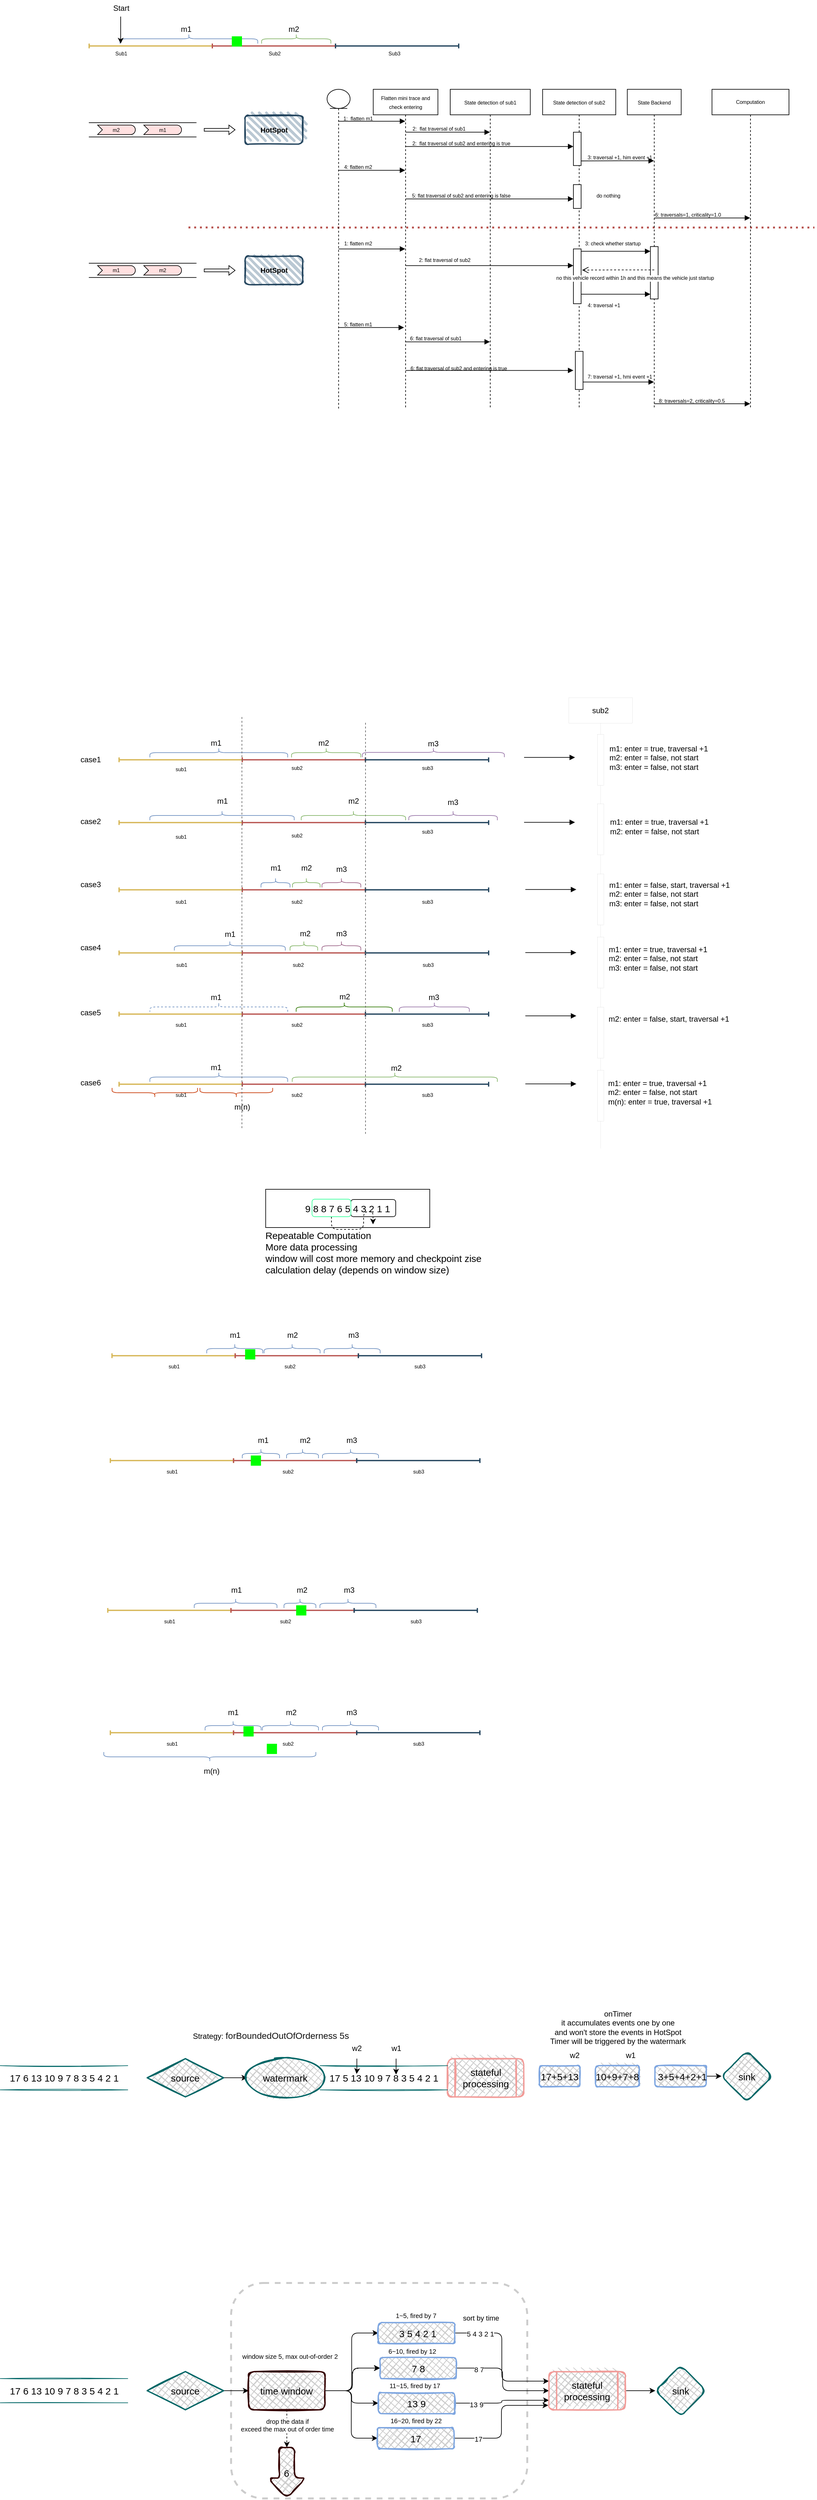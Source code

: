 <mxfile version="20.6.2" type="github">
  <diagram id="Re0tyrblCZsP9Vm3o1qq" name="第 1 页">
    <mxGraphModel dx="1816" dy="704" grid="0" gridSize="11" guides="1" tooltips="1" connect="1" arrows="1" fold="1" page="0" pageScale="1" pageWidth="827" pageHeight="1169" math="0" shadow="0">
      <root>
        <mxCell id="0" />
        <mxCell id="1" parent="0" />
        <mxCell id="D06MetVLkWg-Jv0adHMQ-60" value="" style="rounded=1;whiteSpace=wrap;html=1;shadow=0;glass=0;sketch=0;strokeColor=#CCCCCC;strokeWidth=3;fontSize=15;fillColor=none;dashed=1;" parent="1" vertex="1">
          <mxGeometry x="263.86" y="3641" width="465.14" height="338" as="geometry" />
        </mxCell>
        <mxCell id="pkjz_35HItkrrQwIqdnt-161" value="" style="group" parent="1" vertex="1" connectable="0">
          <mxGeometry x="41" y="90" width="1099" height="610" as="geometry" />
        </mxCell>
        <mxCell id="pkjz_35HItkrrQwIqdnt-41" value="" style="shape=crossbar;whiteSpace=wrap;html=1;rounded=1;fillColor=#fff2cc;strokeColor=#d6b656;strokeWidth=2;" parent="pkjz_35HItkrrQwIqdnt-161" vertex="1">
          <mxGeometry y="37.377" width="193.443" height="7.475" as="geometry" />
        </mxCell>
        <mxCell id="pkjz_35HItkrrQwIqdnt-42" value="" style="shape=crossbar;whiteSpace=wrap;html=1;rounded=1;fillColor=#f8cecc;strokeColor=#b85450;strokeWidth=2;" parent="pkjz_35HItkrrQwIqdnt-161" vertex="1">
          <mxGeometry x="193.443" y="37.377" width="193.443" height="7.475" as="geometry" />
        </mxCell>
        <mxCell id="pkjz_35HItkrrQwIqdnt-43" value="" style="shape=crossbar;whiteSpace=wrap;html=1;rounded=1;fillColor=#bac8d3;strokeColor=#23445d;strokeWidth=2;" parent="pkjz_35HItkrrQwIqdnt-161" vertex="1">
          <mxGeometry x="386.887" y="37.377" width="193.443" height="7.475" as="geometry" />
        </mxCell>
        <mxCell id="pkjz_35HItkrrQwIqdnt-45" value="" style="shape=curlyBracket;whiteSpace=wrap;html=1;rounded=1;labelPosition=left;verticalLabelPosition=middle;align=right;verticalAlign=middle;direction=south;fillColor=#dae8fc;strokeColor=#6c8ebf;" parent="pkjz_35HItkrrQwIqdnt-161" vertex="1">
          <mxGeometry x="48.361" y="22.426" width="216.415" height="14.951" as="geometry" />
        </mxCell>
        <mxCell id="pkjz_35HItkrrQwIqdnt-46" value="" style="shape=curlyBracket;whiteSpace=wrap;html=1;rounded=1;labelPosition=left;verticalLabelPosition=middle;align=right;verticalAlign=middle;direction=south;fillColor=#d5e8d4;strokeColor=#82b366;" parent="pkjz_35HItkrrQwIqdnt-161" vertex="1">
          <mxGeometry x="270.821" y="22.426" width="108.812" height="14.951" as="geometry" />
        </mxCell>
        <mxCell id="pkjz_35HItkrrQwIqdnt-47" value="m1" style="text;html=1;align=center;verticalAlign=middle;resizable=0;points=[];autosize=1;strokeColor=none;fillColor=none;" parent="pkjz_35HItkrrQwIqdnt-161" vertex="1">
          <mxGeometry x="132.388" width="40" height="30" as="geometry" />
        </mxCell>
        <mxCell id="pkjz_35HItkrrQwIqdnt-48" value="m2" style="text;html=1;align=center;verticalAlign=middle;resizable=0;points=[];autosize=1;strokeColor=none;fillColor=none;" parent="pkjz_35HItkrrQwIqdnt-161" vertex="1">
          <mxGeometry x="301.046" width="40" height="30" as="geometry" />
        </mxCell>
        <mxCell id="pkjz_35HItkrrQwIqdnt-49" value="&lt;font style=&quot;font-size: 8px;&quot;&gt;Sub1&lt;/font&gt;" style="text;html=1;align=center;verticalAlign=middle;resizable=0;points=[];autosize=1;strokeColor=none;fillColor=none;" parent="pkjz_35HItkrrQwIqdnt-161" vertex="1">
          <mxGeometry x="29.501" y="37.377" width="40" height="30" as="geometry" />
        </mxCell>
        <mxCell id="pkjz_35HItkrrQwIqdnt-50" value="&lt;font style=&quot;font-size: 8px;&quot;&gt;Sub2&lt;/font&gt;" style="text;html=1;align=center;verticalAlign=middle;resizable=0;points=[];autosize=1;strokeColor=none;fillColor=none;" parent="pkjz_35HItkrrQwIqdnt-161" vertex="1">
          <mxGeometry x="270.821" y="37.377" width="40" height="30" as="geometry" />
        </mxCell>
        <mxCell id="pkjz_35HItkrrQwIqdnt-51" value="&lt;font style=&quot;font-size: 8px;&quot;&gt;Sub3&lt;/font&gt;" style="text;html=1;align=center;verticalAlign=middle;resizable=0;points=[];autosize=1;strokeColor=none;fillColor=none;" parent="pkjz_35HItkrrQwIqdnt-161" vertex="1">
          <mxGeometry x="459.428" y="37.377" width="40" height="30" as="geometry" />
        </mxCell>
        <mxCell id="pkjz_35HItkrrQwIqdnt-66" value="" style="shape=partialRectangle;whiteSpace=wrap;html=1;left=0;right=0;fillColor=none;fontSize=8;" parent="pkjz_35HItkrrQwIqdnt-161" vertex="1">
          <mxGeometry y="161.471" width="168.054" height="22.426" as="geometry" />
        </mxCell>
        <mxCell id="pkjz_35HItkrrQwIqdnt-71" value="m1" style="html=1;outlineConnect=0;whiteSpace=wrap;fillColor=#FFE0E0;shape=mxgraph.archimate3.event;fontSize=8;" parent="pkjz_35HItkrrQwIqdnt-161" vertex="1">
          <mxGeometry x="85.84" y="165.208" width="59.242" height="14.951" as="geometry" />
        </mxCell>
        <mxCell id="pkjz_35HItkrrQwIqdnt-73" value="m2" style="html=1;outlineConnect=0;whiteSpace=wrap;fillColor=#FFE0E0;shape=mxgraph.archimate3.event;fontSize=8;" parent="pkjz_35HItkrrQwIqdnt-161" vertex="1">
          <mxGeometry x="13.299" y="165.208" width="59.242" height="14.951" as="geometry" />
        </mxCell>
        <mxCell id="pkjz_35HItkrrQwIqdnt-74" value="&lt;b&gt;&lt;font style=&quot;font-size: 11px;&quot;&gt;HotSpot&lt;/font&gt;&lt;/b&gt;" style="rounded=1;whiteSpace=wrap;html=1;strokeWidth=2;fillWeight=4;hachureGap=8;hachureAngle=45;fillColor=#bac8d3;sketch=1;fontSize=8;strokeColor=#23445d;" parent="pkjz_35HItkrrQwIqdnt-161" vertex="1">
          <mxGeometry x="244.827" y="150.257" width="90.677" height="44.853" as="geometry" />
        </mxCell>
        <mxCell id="pkjz_35HItkrrQwIqdnt-79" value="" style="shape=singleArrow;whiteSpace=wrap;html=1;fontSize=11;" parent="pkjz_35HItkrrQwIqdnt-161" vertex="1">
          <mxGeometry x="180.749" y="165.208" width="48.361" height="14.951" as="geometry" />
        </mxCell>
        <mxCell id="pkjz_35HItkrrQwIqdnt-88" value="&lt;font style=&quot;font-size: 8px;&quot;&gt;Flatten&amp;nbsp;mini trace and check entering&lt;/font&gt;" style="shape=umlLifeline;perimeter=lifelinePerimeter;whiteSpace=wrap;html=1;container=1;collapsible=0;recursiveResize=0;outlineConnect=0;fontSize=11;" parent="pkjz_35HItkrrQwIqdnt-161" vertex="1">
          <mxGeometry x="446.129" y="109.142" width="101.558" height="500.858" as="geometry" />
        </mxCell>
        <mxCell id="pkjz_35HItkrrQwIqdnt-129" value="" style="endArrow=none;html=1;rounded=0;dashed=1;dashPattern=1 2;fontSize=8;fillColor=#f8cecc;strokeColor=#b85450;gradientColor=#ea6b66;strokeWidth=3;" parent="pkjz_35HItkrrQwIqdnt-88" edge="1">
          <mxGeometry relative="1" as="geometry">
            <mxPoint x="-290.165" y="216.789" as="sourcePoint" />
            <mxPoint x="692.871" y="216.858" as="targetPoint" />
          </mxGeometry>
        </mxCell>
        <mxCell id="pkjz_35HItkrrQwIqdnt-130" value="" style="resizable=0;html=1;align=right;verticalAlign=bottom;fontSize=8;" parent="pkjz_35HItkrrQwIqdnt-129" connectable="0" vertex="1">
          <mxGeometry x="1" relative="1" as="geometry" />
        </mxCell>
        <mxCell id="pkjz_35HItkrrQwIqdnt-147" value="" style="html=1;verticalAlign=bottom;endArrow=block;rounded=0;strokeWidth=1;fontSize=8;" parent="pkjz_35HItkrrQwIqdnt-88" source="pkjz_35HItkrrQwIqdnt-92" edge="1">
          <mxGeometry width="80" relative="1" as="geometry">
            <mxPoint x="-48.361" y="373.775" as="sourcePoint" />
            <mxPoint x="48.361" y="373.775" as="targetPoint" />
          </mxGeometry>
        </mxCell>
        <mxCell id="pkjz_35HItkrrQwIqdnt-89" value="&lt;font style=&quot;font-size: 8px;&quot;&gt;State detection of sub1&lt;/font&gt;" style="shape=umlLifeline;perimeter=lifelinePerimeter;whiteSpace=wrap;html=1;container=1;collapsible=0;recursiveResize=0;outlineConnect=0;fontSize=11;" parent="pkjz_35HItkrrQwIqdnt-161" vertex="1">
          <mxGeometry x="567.031" y="109.142" width="125.738" height="500.858" as="geometry" />
        </mxCell>
        <mxCell id="pkjz_35HItkrrQwIqdnt-111" value="5: flat traversal of sub2 and entering is false" style="text;html=1;align=center;verticalAlign=middle;resizable=0;points=[];autosize=1;strokeColor=none;fillColor=none;fontSize=8;" parent="pkjz_35HItkrrQwIqdnt-89" vertex="1">
          <mxGeometry x="-72.541" y="156.985" width="180" height="20" as="geometry" />
        </mxCell>
        <mxCell id="pkjz_35HItkrrQwIqdnt-151" value="6: flat traversal of sub1" style="text;html=1;align=center;verticalAlign=middle;resizable=0;points=[];autosize=1;strokeColor=none;fillColor=none;fontSize=8;" parent="pkjz_35HItkrrQwIqdnt-89" vertex="1">
          <mxGeometry x="-72.541" y="381.25" width="100" height="20" as="geometry" />
        </mxCell>
        <mxCell id="pkjz_35HItkrrQwIqdnt-90" value="&lt;font style=&quot;font-size: 8px;&quot;&gt;State Backend&lt;/font&gt;" style="shape=umlLifeline;perimeter=lifelinePerimeter;whiteSpace=wrap;html=1;container=1;collapsible=0;recursiveResize=0;outlineConnect=0;fontSize=11;" parent="pkjz_35HItkrrQwIqdnt-161" vertex="1">
          <mxGeometry x="845.106" y="109.142" width="84.631" height="500.858" as="geometry" />
        </mxCell>
        <mxCell id="pkjz_35HItkrrQwIqdnt-140" value="" style="html=1;points=[];perimeter=orthogonalPerimeter;fontSize=8;" parent="pkjz_35HItkrrQwIqdnt-90" vertex="1">
          <mxGeometry x="36.271" y="246.691" width="12.09" height="82.23" as="geometry" />
        </mxCell>
        <mxCell id="pkjz_35HItkrrQwIqdnt-136" value="" style="html=1;verticalAlign=bottom;endArrow=block;rounded=0;fontSize=8;" parent="pkjz_35HItkrrQwIqdnt-90" edge="1">
          <mxGeometry width="80" relative="1" as="geometry">
            <mxPoint x="-72.541" y="254.167" as="sourcePoint" />
            <mxPoint x="36.271" y="254.167" as="targetPoint" />
            <Array as="points" />
          </mxGeometry>
        </mxCell>
        <mxCell id="pkjz_35HItkrrQwIqdnt-143" value="" style="html=1;verticalAlign=bottom;endArrow=block;rounded=0;fontSize=8;" parent="pkjz_35HItkrrQwIqdnt-90" edge="1">
          <mxGeometry width="80" relative="1" as="geometry">
            <mxPoint x="-72.541" y="321.446" as="sourcePoint" />
            <mxPoint x="36.271" y="321.446" as="targetPoint" />
            <Array as="points" />
          </mxGeometry>
        </mxCell>
        <mxCell id="pkjz_35HItkrrQwIqdnt-155" value="7: traversal +1, hmi event +1" style="text;html=1;align=center;verticalAlign=middle;resizable=0;points=[];autosize=1;strokeColor=none;fillColor=none;fontSize=8;" parent="pkjz_35HItkrrQwIqdnt-90" vertex="1">
          <mxGeometry x="-72.541" y="441.054" width="120" height="20" as="geometry" />
        </mxCell>
        <mxCell id="pkjz_35HItkrrQwIqdnt-92" value="" style="shape=umlLifeline;participant=umlEntity;perimeter=lifelinePerimeter;whiteSpace=wrap;html=1;container=1;collapsible=0;recursiveResize=0;verticalAlign=top;spacingTop=36;outlineConnect=0;fontSize=11;size=30;" parent="pkjz_35HItkrrQwIqdnt-161" vertex="1">
          <mxGeometry x="373.587" y="109.142" width="36.271" height="500.858" as="geometry" />
        </mxCell>
        <mxCell id="pkjz_35HItkrrQwIqdnt-95" value="" style="html=1;verticalAlign=bottom;endArrow=block;rounded=0;fontSize=11;" parent="pkjz_35HItkrrQwIqdnt-161" target="pkjz_35HItkrrQwIqdnt-88" edge="1">
          <mxGeometry width="80" relative="1" as="geometry">
            <mxPoint x="391.723" y="159.228" as="sourcePoint" />
            <mxPoint x="488.444" y="159.228" as="targetPoint" />
          </mxGeometry>
        </mxCell>
        <mxCell id="pkjz_35HItkrrQwIqdnt-96" value="&lt;font style=&quot;font-size: 8px;&quot;&gt;State detection of sub2&lt;/font&gt;" style="shape=umlLifeline;perimeter=lifelinePerimeter;whiteSpace=wrap;html=1;container=1;collapsible=0;recursiveResize=0;outlineConnect=0;fontSize=11;" parent="pkjz_35HItkrrQwIqdnt-161" vertex="1">
          <mxGeometry x="712.113" y="109.142" width="114.857" height="500.858" as="geometry" />
        </mxCell>
        <mxCell id="pkjz_35HItkrrQwIqdnt-117" value="" style="html=1;points=[];perimeter=orthogonalPerimeter;fontSize=8;" parent="pkjz_35HItkrrQwIqdnt-96" vertex="1">
          <mxGeometry x="48.361" y="149.51" width="12.09" height="37.377" as="geometry" />
        </mxCell>
        <mxCell id="pkjz_35HItkrrQwIqdnt-122" value="" style="html=1;points=[];perimeter=orthogonalPerimeter;fontSize=8;" parent="pkjz_35HItkrrQwIqdnt-96" vertex="1">
          <mxGeometry x="48.361" y="67.279" width="12.09" height="52.328" as="geometry" />
        </mxCell>
        <mxCell id="pkjz_35HItkrrQwIqdnt-135" value="" style="html=1;points=[];perimeter=orthogonalPerimeter;fontSize=8;" parent="pkjz_35HItkrrQwIqdnt-96" vertex="1">
          <mxGeometry x="48.361" y="250.429" width="12.09" height="85.968" as="geometry" />
        </mxCell>
        <mxCell id="pkjz_35HItkrrQwIqdnt-153" value="" style="html=1;points=[];perimeter=orthogonalPerimeter;fontSize=8;" parent="pkjz_35HItkrrQwIqdnt-96" vertex="1">
          <mxGeometry x="51.383" y="411.152" width="12.09" height="59.804" as="geometry" />
        </mxCell>
        <mxCell id="pkjz_35HItkrrQwIqdnt-97" value="" style="html=1;verticalAlign=bottom;endArrow=block;rounded=0;fontSize=11;" parent="pkjz_35HItkrrQwIqdnt-161" source="pkjz_35HItkrrQwIqdnt-88" target="pkjz_35HItkrrQwIqdnt-89" edge="1">
          <mxGeometry width="80" relative="1" as="geometry">
            <mxPoint x="494.49" y="179.688" as="sourcePoint" />
            <mxPoint x="627.482" y="228.75" as="targetPoint" />
            <Array as="points">
              <mxPoint x="530.76" y="176.422" />
              <mxPoint x="591.211" y="176.422" />
            </Array>
          </mxGeometry>
        </mxCell>
        <mxCell id="pkjz_35HItkrrQwIqdnt-99" value="&lt;span style=&quot;font-size: 8px;&quot;&gt;1:&amp;nbsp; flatten m1&lt;/span&gt;" style="text;html=1;align=center;verticalAlign=middle;resizable=0;points=[];autosize=1;strokeColor=none;fillColor=none;fontSize=11;" parent="pkjz_35HItkrrQwIqdnt-161" vertex="1">
          <mxGeometry x="386.887" y="139.044" width="70" height="30" as="geometry" />
        </mxCell>
        <mxCell id="pkjz_35HItkrrQwIqdnt-102" value="" style="html=1;verticalAlign=bottom;endArrow=block;rounded=0;fontSize=8;" parent="pkjz_35HItkrrQwIqdnt-161" source="pkjz_35HItkrrQwIqdnt-88" edge="1">
          <mxGeometry width="80" relative="1" as="geometry">
            <mxPoint x="494.49" y="195.11" as="sourcePoint" />
            <mxPoint x="760.474" y="198.848" as="targetPoint" />
            <Array as="points">
              <mxPoint x="579.121" y="198.848" />
            </Array>
          </mxGeometry>
        </mxCell>
        <mxCell id="pkjz_35HItkrrQwIqdnt-101" value="2:&amp;nbsp; flat traversal of sub1" style="text;html=1;align=center;verticalAlign=middle;resizable=0;points=[];autosize=1;strokeColor=none;fillColor=none;fontSize=8;" parent="pkjz_35HItkrrQwIqdnt-161" vertex="1">
          <mxGeometry x="494.49" y="161.471" width="110" height="20" as="geometry" />
        </mxCell>
        <mxCell id="pkjz_35HItkrrQwIqdnt-103" value="2:&amp;nbsp; flat traversal of sub2 and entering is true" style="text;html=1;align=center;verticalAlign=middle;resizable=0;points=[];autosize=1;strokeColor=none;fillColor=none;fontSize=8;" parent="pkjz_35HItkrrQwIqdnt-161" vertex="1">
          <mxGeometry x="494.49" y="183.897" width="180" height="20" as="geometry" />
        </mxCell>
        <mxCell id="pkjz_35HItkrrQwIqdnt-108" value="" style="html=1;verticalAlign=bottom;endArrow=block;rounded=0;fontSize=8;" parent="pkjz_35HItkrrQwIqdnt-161" source="pkjz_35HItkrrQwIqdnt-92" target="pkjz_35HItkrrQwIqdnt-88" edge="1">
          <mxGeometry width="80" relative="1" as="geometry">
            <mxPoint x="386.887" y="251.176" as="sourcePoint" />
            <mxPoint x="483.608" y="251.176" as="targetPoint" />
            <Array as="points">
              <mxPoint x="458.219" y="236.225" />
            </Array>
          </mxGeometry>
        </mxCell>
        <mxCell id="pkjz_35HItkrrQwIqdnt-109" value="4: flatten m2" style="text;html=1;align=center;verticalAlign=middle;resizable=0;points=[];autosize=1;strokeColor=none;fillColor=none;fontSize=8;" parent="pkjz_35HItkrrQwIqdnt-161" vertex="1">
          <mxGeometry x="386.887" y="221.275" width="70" height="20" as="geometry" />
        </mxCell>
        <mxCell id="pkjz_35HItkrrQwIqdnt-110" value="" style="html=1;verticalAlign=bottom;endArrow=block;rounded=0;fontSize=8;" parent="pkjz_35HItkrrQwIqdnt-161" source="pkjz_35HItkrrQwIqdnt-88" edge="1">
          <mxGeometry width="80" relative="1" as="geometry">
            <mxPoint x="507.789" y="266.127" as="sourcePoint" />
            <mxPoint x="760.474" y="281.078" as="targetPoint" />
            <Array as="points">
              <mxPoint x="651.662" y="281.078" />
            </Array>
          </mxGeometry>
        </mxCell>
        <mxCell id="pkjz_35HItkrrQwIqdnt-121" value="do nothing" style="text;html=1;align=center;verticalAlign=middle;resizable=0;points=[];autosize=1;strokeColor=none;fillColor=none;fontSize=8;" parent="pkjz_35HItkrrQwIqdnt-161" vertex="1">
          <mxGeometry x="784.655" y="266.127" width="60" height="20" as="geometry" />
        </mxCell>
        <mxCell id="pkjz_35HItkrrQwIqdnt-124" value="" style="shape=partialRectangle;whiteSpace=wrap;html=1;left=0;right=0;fillColor=none;fontSize=8;" parent="pkjz_35HItkrrQwIqdnt-161" vertex="1">
          <mxGeometry y="381.998" width="168.054" height="22.426" as="geometry" />
        </mxCell>
        <mxCell id="pkjz_35HItkrrQwIqdnt-125" value="m2" style="html=1;outlineConnect=0;whiteSpace=wrap;fillColor=#FFE0E0;shape=mxgraph.archimate3.event;fontSize=8;" parent="pkjz_35HItkrrQwIqdnt-161" vertex="1">
          <mxGeometry x="85.84" y="385.735" width="59.242" height="14.951" as="geometry" />
        </mxCell>
        <mxCell id="pkjz_35HItkrrQwIqdnt-126" value="m1" style="html=1;outlineConnect=0;whiteSpace=wrap;fillColor=#FFE0E0;shape=mxgraph.archimate3.event;fontSize=8;" parent="pkjz_35HItkrrQwIqdnt-161" vertex="1">
          <mxGeometry x="13.299" y="385.735" width="59.242" height="14.951" as="geometry" />
        </mxCell>
        <mxCell id="pkjz_35HItkrrQwIqdnt-127" value="&lt;b&gt;&lt;font style=&quot;font-size: 11px;&quot;&gt;HotSpot&lt;/font&gt;&lt;/b&gt;" style="rounded=1;whiteSpace=wrap;html=1;strokeWidth=2;fillWeight=4;hachureGap=8;hachureAngle=45;fillColor=#bac8d3;sketch=1;fontSize=8;strokeColor=#23445d;" parent="pkjz_35HItkrrQwIqdnt-161" vertex="1">
          <mxGeometry x="244.827" y="370.784" width="90.677" height="44.853" as="geometry" />
        </mxCell>
        <mxCell id="pkjz_35HItkrrQwIqdnt-128" value="" style="shape=singleArrow;whiteSpace=wrap;html=1;fontSize=11;" parent="pkjz_35HItkrrQwIqdnt-161" vertex="1">
          <mxGeometry x="180.749" y="385.735" width="48.361" height="14.951" as="geometry" />
        </mxCell>
        <mxCell id="pkjz_35HItkrrQwIqdnt-131" value="" style="html=1;verticalAlign=bottom;endArrow=block;rounded=0;fontSize=8;" parent="pkjz_35HItkrrQwIqdnt-161" source="pkjz_35HItkrrQwIqdnt-92" target="pkjz_35HItkrrQwIqdnt-88" edge="1">
          <mxGeometry width="80" relative="1" as="geometry">
            <mxPoint x="397.768" y="359.257" as="sourcePoint" />
            <mxPoint x="494.49" y="359.257" as="targetPoint" />
          </mxGeometry>
        </mxCell>
        <mxCell id="pkjz_35HItkrrQwIqdnt-132" value="1: flatten m2" style="text;html=1;align=center;verticalAlign=middle;resizable=0;points=[];autosize=1;strokeColor=none;fillColor=none;fontSize=8;" parent="pkjz_35HItkrrQwIqdnt-161" vertex="1">
          <mxGeometry x="386.887" y="340.882" width="70" height="20" as="geometry" />
        </mxCell>
        <mxCell id="pkjz_35HItkrrQwIqdnt-133" value="" style="html=1;verticalAlign=bottom;endArrow=block;rounded=0;fontSize=8;" parent="pkjz_35HItkrrQwIqdnt-161" source="pkjz_35HItkrrQwIqdnt-88" edge="1">
          <mxGeometry width="80" relative="1" as="geometry">
            <mxPoint x="507.789" y="381.998" as="sourcePoint" />
            <mxPoint x="760.474" y="385.735" as="targetPoint" />
            <Array as="points">
              <mxPoint x="663.752" y="385.735" />
            </Array>
          </mxGeometry>
        </mxCell>
        <mxCell id="pkjz_35HItkrrQwIqdnt-134" value="2: flat traversal of sub2" style="text;html=1;align=center;verticalAlign=middle;resizable=0;points=[];autosize=1;strokeColor=none;fillColor=none;fontSize=8;" parent="pkjz_35HItkrrQwIqdnt-161" vertex="1">
          <mxGeometry x="507.789" y="367.047" width="100" height="20" as="geometry" />
        </mxCell>
        <mxCell id="pkjz_35HItkrrQwIqdnt-138" value="4: traversal +1" style="text;html=1;align=center;verticalAlign=middle;resizable=0;points=[];autosize=1;strokeColor=none;fillColor=none;fontSize=8;" parent="pkjz_35HItkrrQwIqdnt-161" vertex="1">
          <mxGeometry x="772.564" y="438.064" width="70" height="20" as="geometry" />
        </mxCell>
        <mxCell id="pkjz_35HItkrrQwIqdnt-141" value="no this vehicle record within 1h and this means the vehicle just startup" style="html=1;verticalAlign=bottom;endArrow=open;dashed=1;endSize=8;rounded=0;fontSize=8;entryX=1.125;entryY=0.386;entryDx=0;entryDy=0;entryPerimeter=0;" parent="pkjz_35HItkrrQwIqdnt-161" target="pkjz_35HItkrrQwIqdnt-135" edge="1">
          <mxGeometry x="-0.467" y="21" relative="1" as="geometry">
            <mxPoint x="887.421" y="392.463" as="sourcePoint" />
            <mxPoint x="772.564" y="363.309" as="targetPoint" />
            <Array as="points">
              <mxPoint x="833.015" y="392.463" />
            </Array>
            <mxPoint as="offset" />
          </mxGeometry>
        </mxCell>
        <mxCell id="pkjz_35HItkrrQwIqdnt-145" value="3: check whether startup" style="text;html=1;align=center;verticalAlign=middle;resizable=0;points=[];autosize=1;strokeColor=none;fillColor=none;fontSize=8;" parent="pkjz_35HItkrrQwIqdnt-161" vertex="1">
          <mxGeometry x="766.519" y="340.882" width="110" height="20" as="geometry" />
        </mxCell>
        <mxCell id="pkjz_35HItkrrQwIqdnt-148" value="5: flatten m1" style="text;html=1;align=center;verticalAlign=middle;resizable=0;points=[];autosize=1;strokeColor=none;fillColor=none;fontSize=8;" parent="pkjz_35HItkrrQwIqdnt-161" vertex="1">
          <mxGeometry x="386.887" y="467.966" width="70" height="20" as="geometry" />
        </mxCell>
        <mxCell id="pkjz_35HItkrrQwIqdnt-149" value="" style="html=1;verticalAlign=bottom;endArrow=block;rounded=0;strokeWidth=1;fontSize=8;" parent="pkjz_35HItkrrQwIqdnt-161" source="pkjz_35HItkrrQwIqdnt-88" target="pkjz_35HItkrrQwIqdnt-89" edge="1">
          <mxGeometry width="80" relative="1" as="geometry">
            <mxPoint x="507.789" y="512.819" as="sourcePoint" />
            <mxPoint x="604.51" y="512.819" as="targetPoint" />
            <Array as="points">
              <mxPoint x="579.121" y="505.343" />
            </Array>
          </mxGeometry>
        </mxCell>
        <mxCell id="pkjz_35HItkrrQwIqdnt-150" value="" style="html=1;verticalAlign=bottom;endArrow=block;rounded=0;strokeWidth=1;fontSize=8;" parent="pkjz_35HItkrrQwIqdnt-161" source="pkjz_35HItkrrQwIqdnt-88" edge="1">
          <mxGeometry width="80" relative="1" as="geometry">
            <mxPoint x="508.595" y="550.196" as="sourcePoint" />
            <mxPoint x="760.474" y="550.196" as="targetPoint" />
            <Array as="points">
              <mxPoint x="591.211" y="550.196" />
            </Array>
          </mxGeometry>
        </mxCell>
        <mxCell id="pkjz_35HItkrrQwIqdnt-152" value="6: flat traversal of sub2 and entering is true" style="text;html=1;align=center;verticalAlign=middle;resizable=0;points=[];autosize=1;strokeColor=none;fillColor=none;fontSize=8;" parent="pkjz_35HItkrrQwIqdnt-161" vertex="1">
          <mxGeometry x="489.653" y="536.74" width="180" height="20" as="geometry" />
        </mxCell>
        <mxCell id="pkjz_35HItkrrQwIqdnt-154" value="" style="html=1;verticalAlign=bottom;endArrow=block;rounded=0;strokeWidth=1;fontSize=8;exitX=0.958;exitY=0.804;exitDx=0;exitDy=0;exitPerimeter=0;" parent="pkjz_35HItkrrQwIqdnt-161" source="pkjz_35HItkrrQwIqdnt-153" target="pkjz_35HItkrrQwIqdnt-90" edge="1">
          <mxGeometry width="80" relative="1" as="geometry">
            <mxPoint x="784.655" y="572.623" as="sourcePoint" />
            <mxPoint x="881.376" y="572.623" as="targetPoint" />
          </mxGeometry>
        </mxCell>
        <mxCell id="pkjz_35HItkrrQwIqdnt-156" value="Computation" style="shape=umlLifeline;perimeter=lifelinePerimeter;whiteSpace=wrap;html=1;container=1;collapsible=0;recursiveResize=0;outlineConnect=0;fontSize=8;" parent="pkjz_35HItkrrQwIqdnt-161" vertex="1">
          <mxGeometry x="978.098" y="109.142" width="120.902" height="500.858" as="geometry" />
        </mxCell>
        <mxCell id="pkjz_35HItkrrQwIqdnt-160" value="8: traversals=2, criticality=0.5" style="text;html=1;align=center;verticalAlign=middle;resizable=0;points=[];autosize=1;strokeColor=none;fillColor=none;fontSize=8;" parent="pkjz_35HItkrrQwIqdnt-156" vertex="1">
          <mxGeometry x="-96.722" y="478.431" width="130" height="20" as="geometry" />
        </mxCell>
        <mxCell id="pkjz_35HItkrrQwIqdnt-157" value="" style="html=1;verticalAlign=bottom;endArrow=block;rounded=0;strokeWidth=1;fontSize=8;" parent="pkjz_35HItkrrQwIqdnt-161" source="pkjz_35HItkrrQwIqdnt-90" target="pkjz_35HItkrrQwIqdnt-156" edge="1">
          <mxGeometry width="80" relative="1" as="geometry">
            <mxPoint x="917.647" y="288.554" as="sourcePoint" />
            <mxPoint x="1014.369" y="288.554" as="targetPoint" />
            <Array as="points">
              <mxPoint x="978.098" y="310.98" />
            </Array>
          </mxGeometry>
        </mxCell>
        <mxCell id="pkjz_35HItkrrQwIqdnt-158" value="6: traversals=1, criticality=1.0" style="text;html=1;align=center;verticalAlign=middle;resizable=0;points=[];autosize=1;strokeColor=none;fillColor=none;fontSize=8;" parent="pkjz_35HItkrrQwIqdnt-161" vertex="1">
          <mxGeometry x="875.331" y="296.029" width="130" height="20" as="geometry" />
        </mxCell>
        <mxCell id="pkjz_35HItkrrQwIqdnt-105" value="3: traversal +1, him event +1" style="text;html=1;align=center;verticalAlign=middle;resizable=0;points=[];autosize=1;strokeColor=none;fillColor=none;fontSize=8;" parent="pkjz_35HItkrrQwIqdnt-161" vertex="1">
          <mxGeometry x="772.564" y="206.324" width="120" height="20" as="geometry" />
        </mxCell>
        <mxCell id="pkjz_35HItkrrQwIqdnt-104" value="" style="html=1;verticalAlign=bottom;endArrow=block;rounded=0;fontSize=8;exitX=1.036;exitY=0.861;exitDx=0;exitDy=0;exitPerimeter=0;" parent="pkjz_35HItkrrQwIqdnt-161" source="pkjz_35HItkrrQwIqdnt-122" target="pkjz_35HItkrrQwIqdnt-90" edge="1">
          <mxGeometry width="80" relative="1" as="geometry">
            <mxPoint x="779" y="220" as="sourcePoint" />
            <mxPoint x="881.376" y="213.799" as="targetPoint" />
            <Array as="points">
              <mxPoint x="833.015" y="221.275" />
            </Array>
          </mxGeometry>
        </mxCell>
        <mxCell id="pkjz_35HItkrrQwIqdnt-159" value="" style="html=1;verticalAlign=bottom;endArrow=block;rounded=0;strokeWidth=1;fontSize=8;" parent="pkjz_35HItkrrQwIqdnt-161" source="pkjz_35HItkrrQwIqdnt-90" target="pkjz_35HItkrrQwIqdnt-156" edge="1">
          <mxGeometry width="80" relative="1" as="geometry">
            <mxPoint x="893.466" y="602.525" as="sourcePoint" />
            <mxPoint x="990.188" y="602.525" as="targetPoint" />
            <Array as="points">
              <mxPoint x="1002.278" y="602.525" />
            </Array>
          </mxGeometry>
        </mxCell>
        <mxCell id="D06MetVLkWg-Jv0adHMQ-8" value="" style="shape=image;html=1;verticalAlign=top;verticalLabelPosition=bottom;labelBackgroundColor=#ffffff;imageAspect=0;aspect=fixed;image=https://cdn2.iconfinder.com/data/icons/onebit/PNG/onebit_33.png;dashed=1;strokeWidth=1;imageBorder=none;imageBackground=#00FF00;" parent="pkjz_35HItkrrQwIqdnt-161" vertex="1">
          <mxGeometry x="224.0" y="26" width="16" height="16" as="geometry" />
        </mxCell>
        <mxCell id="EDN6SahsGzkHJHIuNWbJ-43" value="" style="shape=crossbar;whiteSpace=wrap;html=1;rounded=1;fillColor=#fff2cc;strokeColor=#d6b656;strokeWidth=2;" parent="1" vertex="1">
          <mxGeometry x="88" y="1247.377" width="193.443" height="7.475" as="geometry" />
        </mxCell>
        <mxCell id="EDN6SahsGzkHJHIuNWbJ-44" value="" style="shape=crossbar;whiteSpace=wrap;html=1;rounded=1;fillColor=#f8cecc;strokeColor=#b85450;strokeWidth=2;" parent="1" vertex="1">
          <mxGeometry x="281.443" y="1247.377" width="193.443" height="7.475" as="geometry" />
        </mxCell>
        <mxCell id="EDN6SahsGzkHJHIuNWbJ-45" value="" style="shape=crossbar;whiteSpace=wrap;html=1;rounded=1;fillColor=#bac8d3;strokeColor=#23445d;strokeWidth=2;" parent="1" vertex="1">
          <mxGeometry x="474.887" y="1247.377" width="193.443" height="7.475" as="geometry" />
        </mxCell>
        <mxCell id="EDN6SahsGzkHJHIuNWbJ-46" value="" style="shape=curlyBracket;whiteSpace=wrap;html=1;rounded=1;labelPosition=left;verticalLabelPosition=middle;align=right;verticalAlign=middle;direction=south;fillColor=#dae8fc;strokeColor=#6c8ebf;" parent="1" vertex="1">
          <mxGeometry x="136.361" y="1232.426" width="216.415" height="14.951" as="geometry" />
        </mxCell>
        <mxCell id="EDN6SahsGzkHJHIuNWbJ-47" value="" style="shape=curlyBracket;whiteSpace=wrap;html=1;rounded=1;labelPosition=left;verticalLabelPosition=middle;align=right;verticalAlign=middle;direction=south;fillColor=#d5e8d4;strokeColor=#82b366;" parent="1" vertex="1">
          <mxGeometry x="358.821" y="1232.426" width="108.812" height="14.951" as="geometry" />
        </mxCell>
        <mxCell id="EDN6SahsGzkHJHIuNWbJ-48" value="m1" style="text;html=1;align=center;verticalAlign=middle;resizable=0;points=[];autosize=1;strokeColor=none;fillColor=none;" parent="1" vertex="1">
          <mxGeometry x="220.388" y="1210" width="40" height="30" as="geometry" />
        </mxCell>
        <mxCell id="EDN6SahsGzkHJHIuNWbJ-49" value="m2" style="text;html=1;align=center;verticalAlign=middle;resizable=0;points=[];autosize=1;strokeColor=none;fillColor=none;" parent="1" vertex="1">
          <mxGeometry x="389.046" y="1210" width="40" height="30" as="geometry" />
        </mxCell>
        <mxCell id="EDN6SahsGzkHJHIuNWbJ-50" value="" style="shape=crossbar;whiteSpace=wrap;html=1;rounded=1;fillColor=#fff2cc;strokeColor=#d6b656;strokeWidth=2;" parent="1" vertex="1">
          <mxGeometry x="88" y="1345.947" width="193.443" height="7.475" as="geometry" />
        </mxCell>
        <mxCell id="EDN6SahsGzkHJHIuNWbJ-51" value="" style="shape=crossbar;whiteSpace=wrap;html=1;rounded=1;fillColor=#f8cecc;strokeColor=#b85450;strokeWidth=2;" parent="1" vertex="1">
          <mxGeometry x="281.443" y="1345.947" width="193.443" height="7.475" as="geometry" />
        </mxCell>
        <mxCell id="EDN6SahsGzkHJHIuNWbJ-52" value="" style="shape=crossbar;whiteSpace=wrap;html=1;rounded=1;fillColor=#bac8d3;strokeColor=#23445d;strokeWidth=2;" parent="1" vertex="1">
          <mxGeometry x="474.887" y="1345.947" width="193.443" height="7.475" as="geometry" />
        </mxCell>
        <mxCell id="EDN6SahsGzkHJHIuNWbJ-53" value="" style="shape=curlyBracket;whiteSpace=wrap;html=1;rounded=1;labelPosition=left;verticalLabelPosition=middle;align=right;verticalAlign=middle;direction=south;fillColor=#dae8fc;strokeColor=#6c8ebf;" parent="1" vertex="1">
          <mxGeometry x="136.36" y="1331" width="226.64" height="14.95" as="geometry" />
        </mxCell>
        <mxCell id="EDN6SahsGzkHJHIuNWbJ-54" value="" style="shape=curlyBracket;whiteSpace=wrap;html=1;rounded=1;labelPosition=left;verticalLabelPosition=middle;align=right;verticalAlign=middle;direction=south;fillColor=#d5e8d4;strokeColor=#82b366;" parent="1" vertex="1">
          <mxGeometry x="374" y="1331" width="163.91" height="14.95" as="geometry" />
        </mxCell>
        <mxCell id="EDN6SahsGzkHJHIuNWbJ-55" value="m1" style="text;html=1;align=center;verticalAlign=middle;resizable=0;points=[];autosize=1;strokeColor=none;fillColor=none;" parent="1" vertex="1">
          <mxGeometry x="229.678" y="1301" width="40" height="30" as="geometry" />
        </mxCell>
        <mxCell id="EDN6SahsGzkHJHIuNWbJ-56" value="m2" style="text;html=1;align=center;verticalAlign=middle;resizable=0;points=[];autosize=1;strokeColor=none;fillColor=none;" parent="1" vertex="1">
          <mxGeometry x="435.956" y="1301" width="40" height="30" as="geometry" />
        </mxCell>
        <mxCell id="EDN6SahsGzkHJHIuNWbJ-57" value="" style="shape=crossbar;whiteSpace=wrap;html=1;rounded=1;fillColor=#fff2cc;strokeColor=#d6b656;strokeWidth=2;" parent="1" vertex="1">
          <mxGeometry x="88" y="1451.377" width="193.443" height="7.475" as="geometry" />
        </mxCell>
        <mxCell id="EDN6SahsGzkHJHIuNWbJ-58" value="" style="shape=crossbar;whiteSpace=wrap;html=1;rounded=1;fillColor=#f8cecc;strokeColor=#b85450;strokeWidth=2;" parent="1" vertex="1">
          <mxGeometry x="281.443" y="1451.377" width="193.443" height="7.475" as="geometry" />
        </mxCell>
        <mxCell id="EDN6SahsGzkHJHIuNWbJ-59" value="" style="shape=crossbar;whiteSpace=wrap;html=1;rounded=1;fillColor=#bac8d3;strokeColor=#23445d;strokeWidth=2;" parent="1" vertex="1">
          <mxGeometry x="474.887" y="1451.377" width="193.443" height="7.475" as="geometry" />
        </mxCell>
        <mxCell id="EDN6SahsGzkHJHIuNWbJ-60" value="" style="shape=curlyBracket;whiteSpace=wrap;html=1;rounded=1;labelPosition=left;verticalLabelPosition=middle;align=right;verticalAlign=middle;direction=south;fillColor=#dae8fc;strokeColor=#6c8ebf;" parent="1" vertex="1">
          <mxGeometry x="310.86" y="1436.43" width="45.6" height="14.95" as="geometry" />
        </mxCell>
        <mxCell id="EDN6SahsGzkHJHIuNWbJ-61" value="" style="shape=curlyBracket;whiteSpace=wrap;html=1;rounded=1;labelPosition=left;verticalLabelPosition=middle;align=right;verticalAlign=middle;direction=south;fillColor=#d5e8d4;strokeColor=#82b366;" parent="1" vertex="1">
          <mxGeometry x="360.29" y="1436.43" width="43.42" height="14.95" as="geometry" />
        </mxCell>
        <mxCell id="EDN6SahsGzkHJHIuNWbJ-62" value="m1" style="text;html=1;align=center;verticalAlign=middle;resizable=0;points=[];autosize=1;strokeColor=none;fillColor=none;" parent="1" vertex="1">
          <mxGeometry x="313.658" y="1406.43" width="40" height="30" as="geometry" />
        </mxCell>
        <mxCell id="EDN6SahsGzkHJHIuNWbJ-63" value="m2" style="text;html=1;align=center;verticalAlign=middle;resizable=0;points=[];autosize=1;strokeColor=none;fillColor=none;" parent="1" vertex="1">
          <mxGeometry x="361.996" y="1406.43" width="40" height="30" as="geometry" />
        </mxCell>
        <mxCell id="EDN6SahsGzkHJHIuNWbJ-64" value="" style="shape=crossbar;whiteSpace=wrap;html=1;rounded=1;fillColor=#fff2cc;strokeColor=#d6b656;strokeWidth=2;" parent="1" vertex="1">
          <mxGeometry x="88" y="1646.377" width="193.443" height="7.475" as="geometry" />
        </mxCell>
        <mxCell id="EDN6SahsGzkHJHIuNWbJ-65" value="" style="shape=crossbar;whiteSpace=wrap;html=1;rounded=1;fillColor=#f8cecc;strokeColor=#b85450;strokeWidth=2;" parent="1" vertex="1">
          <mxGeometry x="281.443" y="1646.377" width="193.443" height="7.475" as="geometry" />
        </mxCell>
        <mxCell id="EDN6SahsGzkHJHIuNWbJ-66" value="" style="shape=crossbar;whiteSpace=wrap;html=1;rounded=1;fillColor=#bac8d3;strokeColor=#23445d;strokeWidth=2;" parent="1" vertex="1">
          <mxGeometry x="474.887" y="1646.377" width="193.443" height="7.475" as="geometry" />
        </mxCell>
        <mxCell id="EDN6SahsGzkHJHIuNWbJ-67" value="" style="shape=curlyBracket;whiteSpace=wrap;html=1;rounded=1;labelPosition=left;verticalLabelPosition=middle;align=right;verticalAlign=middle;direction=south;fillColor=#dae8fc;strokeColor=#6c8ebf;dashed=1;" parent="1" vertex="1">
          <mxGeometry x="136.361" y="1631.426" width="216.415" height="14.951" as="geometry" />
        </mxCell>
        <mxCell id="EDN6SahsGzkHJHIuNWbJ-68" value="" style="shape=curlyBracket;whiteSpace=wrap;html=1;rounded=1;labelPosition=left;verticalLabelPosition=middle;align=right;verticalAlign=middle;direction=south;fillColor=#e1d5e7;strokeColor=#9673a6;" parent="1" vertex="1">
          <mxGeometry x="528" y="1631.43" width="110" height="14.95" as="geometry" />
        </mxCell>
        <mxCell id="EDN6SahsGzkHJHIuNWbJ-69" value="m1" style="text;html=1;align=center;verticalAlign=middle;resizable=0;points=[];autosize=1;strokeColor=none;fillColor=none;" parent="1" vertex="1">
          <mxGeometry x="220.388" y="1609" width="40" height="30" as="geometry" />
        </mxCell>
        <mxCell id="EDN6SahsGzkHJHIuNWbJ-70" value="m3" style="text;html=1;align=center;verticalAlign=middle;resizable=0;points=[];autosize=1;strokeColor=none;fillColor=none;" parent="1" vertex="1">
          <mxGeometry x="562.406" y="1609" width="40" height="30" as="geometry" />
        </mxCell>
        <mxCell id="EDN6SahsGzkHJHIuNWbJ-71" value="sub1" style="text;html=1;align=center;verticalAlign=middle;resizable=0;points=[];autosize=1;strokeColor=none;fillColor=none;fontSize=8;" parent="1" vertex="1">
          <mxGeometry x="162.72" y="1254.85" width="44" height="22" as="geometry" />
        </mxCell>
        <mxCell id="EDN6SahsGzkHJHIuNWbJ-72" value="sub2" style="text;html=1;align=center;verticalAlign=middle;resizable=0;points=[];autosize=1;strokeColor=none;fillColor=none;fontSize=8;" parent="1" vertex="1">
          <mxGeometry x="345.05" y="1253" width="44" height="22" as="geometry" />
        </mxCell>
        <mxCell id="EDN6SahsGzkHJHIuNWbJ-73" value="sub3" style="text;html=1;align=center;verticalAlign=middle;resizable=0;points=[];autosize=1;strokeColor=none;fillColor=none;fontSize=8;" parent="1" vertex="1">
          <mxGeometry x="549.61" y="1253" width="44" height="22" as="geometry" />
        </mxCell>
        <mxCell id="EDN6SahsGzkHJHIuNWbJ-74" value="sub1" style="text;html=1;align=center;verticalAlign=middle;resizable=0;points=[];autosize=1;strokeColor=none;fillColor=none;fontSize=8;" parent="1" vertex="1">
          <mxGeometry x="162.72" y="1360.57" width="44" height="22" as="geometry" />
        </mxCell>
        <mxCell id="EDN6SahsGzkHJHIuNWbJ-75" value="sub1" style="text;html=1;align=center;verticalAlign=middle;resizable=0;points=[];autosize=1;strokeColor=none;fillColor=none;fontSize=8;" parent="1" vertex="1">
          <mxGeometry x="162.72" y="1463.43" width="44" height="22" as="geometry" />
        </mxCell>
        <mxCell id="EDN6SahsGzkHJHIuNWbJ-76" value="sub1" style="text;html=1;align=center;verticalAlign=middle;resizable=0;points=[];autosize=1;strokeColor=none;fillColor=none;fontSize=8;" parent="1" vertex="1">
          <mxGeometry x="162.72" y="1656" width="44" height="22" as="geometry" />
        </mxCell>
        <mxCell id="EDN6SahsGzkHJHIuNWbJ-77" value="sub2" style="text;html=1;align=center;verticalAlign=middle;resizable=0;points=[];autosize=1;strokeColor=none;fillColor=none;fontSize=8;" parent="1" vertex="1">
          <mxGeometry x="345.05" y="1359" width="44" height="22" as="geometry" />
        </mxCell>
        <mxCell id="EDN6SahsGzkHJHIuNWbJ-78" value="sub2" style="text;html=1;align=center;verticalAlign=middle;resizable=0;points=[];autosize=1;strokeColor=none;fillColor=none;fontSize=8;" parent="1" vertex="1">
          <mxGeometry x="345.05" y="1463.43" width="44" height="22" as="geometry" />
        </mxCell>
        <mxCell id="EDN6SahsGzkHJHIuNWbJ-79" value="sub2" style="text;html=1;align=center;verticalAlign=middle;resizable=0;points=[];autosize=1;strokeColor=none;fillColor=none;fontSize=8;" parent="1" vertex="1">
          <mxGeometry x="345.05" y="1656" width="44" height="22" as="geometry" />
        </mxCell>
        <mxCell id="EDN6SahsGzkHJHIuNWbJ-80" value="sub3" style="text;html=1;align=center;verticalAlign=middle;resizable=0;points=[];autosize=1;strokeColor=none;fillColor=none;fontSize=8;" parent="1" vertex="1">
          <mxGeometry x="549.61" y="1353.42" width="44" height="22" as="geometry" />
        </mxCell>
        <mxCell id="EDN6SahsGzkHJHIuNWbJ-81" value="sub3" style="text;html=1;align=center;verticalAlign=middle;resizable=0;points=[];autosize=1;strokeColor=none;fillColor=none;fontSize=8;" parent="1" vertex="1">
          <mxGeometry x="549.61" y="1463.43" width="44" height="22" as="geometry" />
        </mxCell>
        <mxCell id="EDN6SahsGzkHJHIuNWbJ-82" value="sub3" style="text;html=1;align=center;verticalAlign=middle;resizable=0;points=[];autosize=1;strokeColor=none;fillColor=none;fontSize=8;" parent="1" vertex="1">
          <mxGeometry x="549.61" y="1656" width="44" height="22" as="geometry" />
        </mxCell>
        <mxCell id="EDN6SahsGzkHJHIuNWbJ-83" value="" style="shape=curlyBracket;whiteSpace=wrap;html=1;rounded=1;labelPosition=left;verticalLabelPosition=middle;align=right;verticalAlign=middle;direction=south;fillColor=#e6d0de;strokeColor=#996185;gradientColor=#d5739d;" parent="1" vertex="1">
          <mxGeometry x="406.63" y="1436.43" width="61" height="14.95" as="geometry" />
        </mxCell>
        <mxCell id="EDN6SahsGzkHJHIuNWbJ-84" value="m3" style="text;html=1;align=center;verticalAlign=middle;resizable=0;points=[];autosize=1;strokeColor=none;fillColor=none;" parent="1" vertex="1">
          <mxGeometry x="415.126" y="1406.43" width="44" height="33" as="geometry" />
        </mxCell>
        <mxCell id="EDN6SahsGzkHJHIuNWbJ-85" value="" style="shape=crossbar;whiteSpace=wrap;html=1;rounded=1;fillColor=#fff2cc;strokeColor=#d6b656;strokeWidth=2;" parent="1" vertex="1">
          <mxGeometry x="88" y="1756.377" width="193.443" height="7.475" as="geometry" />
        </mxCell>
        <mxCell id="EDN6SahsGzkHJHIuNWbJ-86" value="" style="shape=crossbar;whiteSpace=wrap;html=1;rounded=1;fillColor=#f8cecc;strokeColor=#b85450;strokeWidth=2;" parent="1" vertex="1">
          <mxGeometry x="281.443" y="1756.377" width="193.443" height="7.475" as="geometry" />
        </mxCell>
        <mxCell id="EDN6SahsGzkHJHIuNWbJ-87" value="" style="shape=crossbar;whiteSpace=wrap;html=1;rounded=1;fillColor=#bac8d3;strokeColor=#23445d;strokeWidth=2;" parent="1" vertex="1">
          <mxGeometry x="474.887" y="1756.377" width="193.443" height="7.475" as="geometry" />
        </mxCell>
        <mxCell id="EDN6SahsGzkHJHIuNWbJ-88" value="" style="shape=curlyBracket;whiteSpace=wrap;html=1;rounded=1;labelPosition=left;verticalLabelPosition=middle;align=right;verticalAlign=middle;direction=south;fillColor=#dae8fc;strokeColor=#6c8ebf;" parent="1" vertex="1">
          <mxGeometry x="136.361" y="1741.426" width="216.415" height="14.951" as="geometry" />
        </mxCell>
        <mxCell id="EDN6SahsGzkHJHIuNWbJ-89" value="" style="shape=curlyBracket;whiteSpace=wrap;html=1;rounded=1;labelPosition=left;verticalLabelPosition=middle;align=right;verticalAlign=middle;direction=north;fillColor=#fa6800;strokeColor=#C73500;fontColor=#000000;" parent="1" vertex="1">
          <mxGeometry x="215" y="1766" width="114.2" height="14.95" as="geometry" />
        </mxCell>
        <mxCell id="EDN6SahsGzkHJHIuNWbJ-90" value="m1" style="text;html=1;align=center;verticalAlign=middle;resizable=0;points=[];autosize=1;strokeColor=none;fillColor=none;" parent="1" vertex="1">
          <mxGeometry x="220.388" y="1719" width="40" height="30" as="geometry" />
        </mxCell>
        <mxCell id="EDN6SahsGzkHJHIuNWbJ-91" value="m(n)" style="text;html=1;align=center;verticalAlign=middle;resizable=0;points=[];autosize=1;strokeColor=none;fillColor=none;" parent="1" vertex="1">
          <mxGeometry x="253.386" y="1779.95" width="55" height="33" as="geometry" />
        </mxCell>
        <mxCell id="EDN6SahsGzkHJHIuNWbJ-92" value="sub1" style="text;html=1;align=center;verticalAlign=middle;resizable=0;points=[];autosize=1;strokeColor=none;fillColor=none;fontSize=8;" parent="1" vertex="1">
          <mxGeometry x="162.72" y="1766" width="44" height="22" as="geometry" />
        </mxCell>
        <mxCell id="EDN6SahsGzkHJHIuNWbJ-93" value="sub2" style="text;html=1;align=center;verticalAlign=middle;resizable=0;points=[];autosize=1;strokeColor=none;fillColor=none;fontSize=8;" parent="1" vertex="1">
          <mxGeometry x="345.05" y="1766" width="44" height="22" as="geometry" />
        </mxCell>
        <mxCell id="EDN6SahsGzkHJHIuNWbJ-94" value="sub3" style="text;html=1;align=center;verticalAlign=middle;resizable=0;points=[];autosize=1;strokeColor=none;fillColor=none;fontSize=8;" parent="1" vertex="1">
          <mxGeometry x="549.61" y="1766" width="44" height="22" as="geometry" />
        </mxCell>
        <mxCell id="EDN6SahsGzkHJHIuNWbJ-97" value="" style="shape=curlyBracket;whiteSpace=wrap;html=1;rounded=1;labelPosition=left;verticalLabelPosition=middle;align=right;verticalAlign=middle;direction=south;fillColor=#60a917;strokeColor=#2D7600;fontColor=#ffffff;" parent="1" vertex="1">
          <mxGeometry x="366.07" y="1631.43" width="150.93" height="14.95" as="geometry" />
        </mxCell>
        <mxCell id="EDN6SahsGzkHJHIuNWbJ-98" value="m2" style="text;html=1;align=center;verticalAlign=middle;resizable=0;points=[];autosize=1;strokeColor=none;fillColor=none;" parent="1" vertex="1">
          <mxGeometry x="419.536" y="1606" width="44" height="33" as="geometry" />
        </mxCell>
        <mxCell id="EDN6SahsGzkHJHIuNWbJ-99" value="" style="shape=crossbar;whiteSpace=wrap;html=1;rounded=1;fillColor=#fff2cc;strokeColor=#d6b656;strokeWidth=2;" parent="1" vertex="1">
          <mxGeometry x="88" y="1550.377" width="193.443" height="7.475" as="geometry" />
        </mxCell>
        <mxCell id="EDN6SahsGzkHJHIuNWbJ-100" value="" style="shape=crossbar;whiteSpace=wrap;html=1;rounded=1;fillColor=#f8cecc;strokeColor=#b85450;strokeWidth=2;" parent="1" vertex="1">
          <mxGeometry x="281.443" y="1550.377" width="193.443" height="7.475" as="geometry" />
        </mxCell>
        <mxCell id="EDN6SahsGzkHJHIuNWbJ-101" value="" style="shape=crossbar;whiteSpace=wrap;html=1;rounded=1;fillColor=#bac8d3;strokeColor=#23445d;strokeWidth=2;" parent="1" vertex="1">
          <mxGeometry x="474.887" y="1550.377" width="193.443" height="7.475" as="geometry" />
        </mxCell>
        <mxCell id="EDN6SahsGzkHJHIuNWbJ-102" value="" style="shape=curlyBracket;whiteSpace=wrap;html=1;rounded=1;labelPosition=left;verticalLabelPosition=middle;align=right;verticalAlign=middle;direction=south;fillColor=#dae8fc;strokeColor=#6c8ebf;" parent="1" vertex="1">
          <mxGeometry x="174.79" y="1535.43" width="174.21" height="14.95" as="geometry" />
        </mxCell>
        <mxCell id="EDN6SahsGzkHJHIuNWbJ-103" value="" style="shape=curlyBracket;whiteSpace=wrap;html=1;rounded=1;labelPosition=left;verticalLabelPosition=middle;align=right;verticalAlign=middle;direction=south;fillColor=#d5e8d4;strokeColor=#82b366;" parent="1" vertex="1">
          <mxGeometry x="356.46" y="1535.43" width="43.42" height="14.95" as="geometry" />
        </mxCell>
        <mxCell id="EDN6SahsGzkHJHIuNWbJ-104" value="m1" style="text;html=1;align=center;verticalAlign=middle;resizable=0;points=[];autosize=1;strokeColor=none;fillColor=none;" parent="1" vertex="1">
          <mxGeometry x="241.898" y="1510" width="40" height="30" as="geometry" />
        </mxCell>
        <mxCell id="EDN6SahsGzkHJHIuNWbJ-105" value="m2" style="text;html=1;align=center;verticalAlign=middle;resizable=0;points=[];autosize=1;strokeColor=none;fillColor=none;" parent="1" vertex="1">
          <mxGeometry x="359.876" y="1508.5" width="40" height="30" as="geometry" />
        </mxCell>
        <mxCell id="EDN6SahsGzkHJHIuNWbJ-106" value="sub1" style="text;html=1;align=center;verticalAlign=middle;resizable=0;points=[];autosize=1;strokeColor=none;fillColor=none;fontSize=8;" parent="1" vertex="1">
          <mxGeometry x="164.43" y="1562" width="44" height="22" as="geometry" />
        </mxCell>
        <mxCell id="EDN6SahsGzkHJHIuNWbJ-107" value="sub2" style="text;html=1;align=center;verticalAlign=middle;resizable=0;points=[];autosize=1;strokeColor=none;fillColor=none;fontSize=8;" parent="1" vertex="1">
          <mxGeometry x="346.76" y="1562" width="44" height="22" as="geometry" />
        </mxCell>
        <mxCell id="EDN6SahsGzkHJHIuNWbJ-108" value="sub3" style="text;html=1;align=center;verticalAlign=middle;resizable=0;points=[];autosize=1;strokeColor=none;fillColor=none;fontSize=8;" parent="1" vertex="1">
          <mxGeometry x="551.32" y="1562" width="44" height="22" as="geometry" />
        </mxCell>
        <mxCell id="EDN6SahsGzkHJHIuNWbJ-109" value="" style="shape=curlyBracket;whiteSpace=wrap;html=1;rounded=1;labelPosition=left;verticalLabelPosition=middle;align=right;verticalAlign=middle;direction=south;fillColor=#e6d0de;strokeColor=#996185;gradientColor=#d5739d;" parent="1" vertex="1">
          <mxGeometry x="406.63" y="1535.43" width="61" height="14.95" as="geometry" />
        </mxCell>
        <mxCell id="EDN6SahsGzkHJHIuNWbJ-110" value="m3" style="text;html=1;align=center;verticalAlign=middle;resizable=0;points=[];autosize=1;strokeColor=none;fillColor=none;" parent="1" vertex="1">
          <mxGeometry x="415.126" y="1507" width="44" height="33" as="geometry" />
        </mxCell>
        <mxCell id="EDN6SahsGzkHJHIuNWbJ-120" value="" style="shape=crossbar;whiteSpace=wrap;html=1;rounded=1;fillColor=#fff2cc;strokeColor=#d6b656;strokeWidth=2;" parent="1" vertex="1">
          <mxGeometry x="76.88" y="2182.377" width="193.443" height="7.475" as="geometry" />
        </mxCell>
        <mxCell id="EDN6SahsGzkHJHIuNWbJ-121" value="" style="shape=crossbar;whiteSpace=wrap;html=1;rounded=1;fillColor=#f8cecc;strokeColor=#b85450;strokeWidth=2;" parent="1" vertex="1">
          <mxGeometry x="270.323" y="2182.377" width="193.443" height="7.475" as="geometry" />
        </mxCell>
        <mxCell id="EDN6SahsGzkHJHIuNWbJ-122" value="" style="shape=crossbar;whiteSpace=wrap;html=1;rounded=1;fillColor=#bac8d3;strokeColor=#23445d;strokeWidth=2;" parent="1" vertex="1">
          <mxGeometry x="463.767" y="2182.377" width="193.443" height="7.475" as="geometry" />
        </mxCell>
        <mxCell id="EDN6SahsGzkHJHIuNWbJ-123" value="" style="shape=curlyBracket;whiteSpace=wrap;html=1;rounded=1;labelPosition=left;verticalLabelPosition=middle;align=right;verticalAlign=middle;direction=south;fillColor=#dae8fc;strokeColor=#6c8ebf;" parent="1" vertex="1">
          <mxGeometry x="225.66" y="2167.43" width="88" height="14.95" as="geometry" />
        </mxCell>
        <mxCell id="EDN6SahsGzkHJHIuNWbJ-126" value="sub1" style="text;html=1;align=center;verticalAlign=middle;resizable=0;points=[];autosize=1;strokeColor=none;fillColor=none;fontSize=8;" parent="1" vertex="1">
          <mxGeometry x="151.6" y="2192" width="44" height="22" as="geometry" />
        </mxCell>
        <mxCell id="EDN6SahsGzkHJHIuNWbJ-127" value="sub2" style="text;html=1;align=center;verticalAlign=middle;resizable=0;points=[];autosize=1;strokeColor=none;fillColor=none;fontSize=8;" parent="1" vertex="1">
          <mxGeometry x="333.93" y="2192" width="44" height="22" as="geometry" />
        </mxCell>
        <mxCell id="EDN6SahsGzkHJHIuNWbJ-128" value="sub3" style="text;html=1;align=center;verticalAlign=middle;resizable=0;points=[];autosize=1;strokeColor=none;fillColor=none;fontSize=8;" parent="1" vertex="1">
          <mxGeometry x="538.49" y="2192" width="44" height="22" as="geometry" />
        </mxCell>
        <mxCell id="EDN6SahsGzkHJHIuNWbJ-135" value="case1" style="text;html=1;align=center;verticalAlign=middle;resizable=0;points=[];autosize=1;strokeColor=none;fillColor=none;" parent="1" vertex="1">
          <mxGeometry x="15" y="1234.62" width="55" height="33" as="geometry" />
        </mxCell>
        <mxCell id="EDN6SahsGzkHJHIuNWbJ-136" value="case2" style="text;html=1;align=center;verticalAlign=middle;resizable=0;points=[];autosize=1;strokeColor=none;fillColor=none;" parent="1" vertex="1">
          <mxGeometry x="15" y="1331" width="55" height="33" as="geometry" />
        </mxCell>
        <mxCell id="EDN6SahsGzkHJHIuNWbJ-137" value="case3" style="text;html=1;align=center;verticalAlign=middle;resizable=0;points=[];autosize=1;strokeColor=none;fillColor=none;" parent="1" vertex="1">
          <mxGeometry x="15" y="1430.43" width="55" height="33" as="geometry" />
        </mxCell>
        <mxCell id="EDN6SahsGzkHJHIuNWbJ-138" value="case4" style="text;html=1;align=center;verticalAlign=middle;resizable=0;points=[];autosize=1;strokeColor=none;fillColor=none;" parent="1" vertex="1">
          <mxGeometry x="15" y="1529" width="55" height="33" as="geometry" />
        </mxCell>
        <mxCell id="EDN6SahsGzkHJHIuNWbJ-139" value="case5" style="text;html=1;align=center;verticalAlign=middle;resizable=0;points=[];autosize=1;strokeColor=none;fillColor=none;" parent="1" vertex="1">
          <mxGeometry x="15" y="1631.43" width="55" height="33" as="geometry" />
        </mxCell>
        <mxCell id="EDN6SahsGzkHJHIuNWbJ-140" value="case6" style="text;html=1;align=center;verticalAlign=middle;resizable=0;points=[];autosize=1;strokeColor=none;fillColor=none;" parent="1" vertex="1">
          <mxGeometry x="15" y="1741.43" width="55" height="33" as="geometry" />
        </mxCell>
        <mxCell id="EDN6SahsGzkHJHIuNWbJ-141" value="" style="shape=curlyBracket;whiteSpace=wrap;html=1;rounded=1;labelPosition=left;verticalLabelPosition=middle;align=right;verticalAlign=middle;direction=south;fillColor=#e1d5e7;strokeColor=#9673a6;" parent="1" vertex="1">
          <mxGeometry x="470" y="1232" width="223" height="14.95" as="geometry" />
        </mxCell>
        <mxCell id="EDN6SahsGzkHJHIuNWbJ-144" value="m3" style="text;html=1;align=center;verticalAlign=middle;resizable=0;points=[];autosize=1;strokeColor=none;fillColor=none;" parent="1" vertex="1">
          <mxGeometry x="559.496" y="1209" width="44" height="33" as="geometry" />
        </mxCell>
        <mxCell id="EDN6SahsGzkHJHIuNWbJ-145" value="" style="shape=curlyBracket;whiteSpace=wrap;html=1;rounded=1;labelPosition=left;verticalLabelPosition=middle;align=right;verticalAlign=middle;direction=south;fillColor=#e1d5e7;strokeColor=#9673a6;" parent="1" vertex="1">
          <mxGeometry x="543" y="1331" width="139" height="14.95" as="geometry" />
        </mxCell>
        <mxCell id="EDN6SahsGzkHJHIuNWbJ-146" value="m3" style="text;html=1;align=center;verticalAlign=middle;resizable=0;points=[];autosize=1;strokeColor=none;fillColor=none;" parent="1" vertex="1">
          <mxGeometry x="590.496" y="1301" width="44" height="33" as="geometry" />
        </mxCell>
        <mxCell id="EDN6SahsGzkHJHIuNWbJ-147" value="" style="shape=curlyBracket;whiteSpace=wrap;html=1;rounded=1;labelPosition=left;verticalLabelPosition=middle;align=right;verticalAlign=middle;direction=south;fillColor=#d5e8d4;strokeColor=#82b366;" parent="1" vertex="1">
          <mxGeometry x="359.88" y="1741.43" width="322.12" height="14.95" as="geometry" />
        </mxCell>
        <mxCell id="EDN6SahsGzkHJHIuNWbJ-148" value="m2" style="text;html=1;align=center;verticalAlign=middle;resizable=0;points=[];autosize=1;strokeColor=none;fillColor=none;" parent="1" vertex="1">
          <mxGeometry x="500.998" y="1718" width="44" height="33" as="geometry" />
        </mxCell>
        <mxCell id="EDN6SahsGzkHJHIuNWbJ-149" value="" style="shape=curlyBracket;whiteSpace=wrap;html=1;rounded=1;labelPosition=left;verticalLabelPosition=middle;align=right;verticalAlign=middle;direction=north;fillColor=#fa6800;strokeColor=#C73500;fontColor=#000000;" parent="1" vertex="1">
          <mxGeometry x="77" y="1766" width="134.21" height="14.95" as="geometry" />
        </mxCell>
        <mxCell id="EDN6SahsGzkHJHIuNWbJ-150" value="" style="line;strokeWidth=1;direction=south;html=1;dashed=1;fillColor=#f5f5f5;strokeColor=#666666;gradientColor=#b3b3b3;" parent="1" vertex="1">
          <mxGeometry x="275.89" y="1184" width="10" height="646" as="geometry" />
        </mxCell>
        <mxCell id="EDN6SahsGzkHJHIuNWbJ-151" value="" style="line;strokeWidth=1;direction=south;html=1;dashed=1;fillColor=#f5f5f5;strokeColor=#666666;gradientColor=#b3b3b3;" parent="1" vertex="1">
          <mxGeometry x="470" y="1193" width="10" height="646" as="geometry" />
        </mxCell>
        <mxCell id="EDN6SahsGzkHJHIuNWbJ-152" value="sub2" style="shape=umlLifeline;perimeter=lifelinePerimeter;whiteSpace=wrap;html=1;container=1;collapsible=0;recursiveResize=0;outlineConnect=0;dashed=1;strokeWidth=0;" parent="1" vertex="1">
          <mxGeometry x="794" y="1153.5" width="100" height="707" as="geometry" />
        </mxCell>
        <mxCell id="EDN6SahsGzkHJHIuNWbJ-153" value="" style="html=1;points=[];perimeter=orthogonalPerimeter;dashed=1;strokeWidth=0;" parent="EDN6SahsGzkHJHIuNWbJ-152" vertex="1">
          <mxGeometry x="45" y="57.62" width="10" height="80" as="geometry" />
        </mxCell>
        <mxCell id="EDN6SahsGzkHJHIuNWbJ-159" value="" style="html=1;points=[];perimeter=orthogonalPerimeter;dashed=1;strokeWidth=0;" parent="EDN6SahsGzkHJHIuNWbJ-152" vertex="1">
          <mxGeometry x="45" y="166.5" width="10" height="80" as="geometry" />
        </mxCell>
        <mxCell id="EDN6SahsGzkHJHIuNWbJ-162" value="" style="html=1;points=[];perimeter=orthogonalPerimeter;dashed=1;strokeWidth=0;" parent="EDN6SahsGzkHJHIuNWbJ-152" vertex="1">
          <mxGeometry x="45" y="276.5" width="10" height="80" as="geometry" />
        </mxCell>
        <mxCell id="EDN6SahsGzkHJHIuNWbJ-165" value="" style="html=1;points=[];perimeter=orthogonalPerimeter;dashed=1;strokeWidth=0;" parent="EDN6SahsGzkHJHIuNWbJ-152" vertex="1">
          <mxGeometry x="45" y="375.5" width="10" height="80" as="geometry" />
        </mxCell>
        <mxCell id="EDN6SahsGzkHJHIuNWbJ-168" value="" style="html=1;points=[];perimeter=orthogonalPerimeter;dashed=1;strokeWidth=0;" parent="EDN6SahsGzkHJHIuNWbJ-152" vertex="1">
          <mxGeometry x="45" y="485.5" width="10" height="80" as="geometry" />
        </mxCell>
        <mxCell id="EDN6SahsGzkHJHIuNWbJ-171" value="" style="html=1;points=[];perimeter=orthogonalPerimeter;dashed=1;strokeWidth=0;" parent="EDN6SahsGzkHJHIuNWbJ-152" vertex="1">
          <mxGeometry x="45" y="584.5" width="10" height="80" as="geometry" />
        </mxCell>
        <mxCell id="EDN6SahsGzkHJHIuNWbJ-154" value="" style="html=1;verticalAlign=bottom;endArrow=block;rounded=0;" parent="1" edge="1">
          <mxGeometry width="80" relative="1" as="geometry">
            <mxPoint x="724" y="1247.38" as="sourcePoint" />
            <mxPoint x="804" y="1247.38" as="targetPoint" />
          </mxGeometry>
        </mxCell>
        <mxCell id="EDN6SahsGzkHJHIuNWbJ-155" value="m1: enter = true, traversal +1&lt;br&gt;&lt;div style=&quot;text-align: left;&quot;&gt;&lt;span style=&quot;background-color: initial;&quot;&gt;m2: enter = false, not start&lt;/span&gt;&lt;/div&gt;&lt;div style=&quot;text-align: left;&quot;&gt;&lt;span style=&quot;background-color: initial;&quot;&gt;m3: enter = false, not start&lt;/span&gt;&lt;/div&gt;" style="text;html=1;align=center;verticalAlign=middle;resizable=0;points=[];autosize=1;strokeColor=none;fillColor=none;" parent="1" vertex="1">
          <mxGeometry x="848" y="1220" width="173" height="55" as="geometry" />
        </mxCell>
        <mxCell id="EDN6SahsGzkHJHIuNWbJ-158" value="" style="html=1;verticalAlign=bottom;endArrow=block;rounded=0;" parent="1" edge="1">
          <mxGeometry width="80" relative="1" as="geometry">
            <mxPoint x="724" y="1349.21" as="sourcePoint" />
            <mxPoint x="804" y="1349.21" as="targetPoint" />
          </mxGeometry>
        </mxCell>
        <mxCell id="EDN6SahsGzkHJHIuNWbJ-160" value="m1: enter = true, traversal +1&lt;br&gt;&lt;div style=&quot;text-align: left;&quot;&gt;&lt;span style=&quot;background-color: initial;&quot;&gt;m2: enter = false, not start&lt;/span&gt;&lt;/div&gt;" style="text;html=1;align=center;verticalAlign=middle;resizable=0;points=[];autosize=1;strokeColor=none;fillColor=none;" parent="1" vertex="1">
          <mxGeometry x="849" y="1335.57" width="173" height="41" as="geometry" />
        </mxCell>
        <mxCell id="EDN6SahsGzkHJHIuNWbJ-161" value="" style="html=1;verticalAlign=bottom;endArrow=block;rounded=0;" parent="1" edge="1">
          <mxGeometry width="80" relative="1" as="geometry">
            <mxPoint x="726" y="1454.64" as="sourcePoint" />
            <mxPoint x="806" y="1454.64" as="targetPoint" />
          </mxGeometry>
        </mxCell>
        <mxCell id="EDN6SahsGzkHJHIuNWbJ-163" value="&lt;div style=&quot;text-align: left;&quot;&gt;&lt;span style=&quot;background-color: initial;&quot;&gt;m1: enter = false, start, traversal +1&lt;/span&gt;&lt;/div&gt;&lt;div style=&quot;text-align: left;&quot;&gt;&lt;span style=&quot;background-color: initial;&quot;&gt;m2: enter = false, not start&lt;/span&gt;&lt;/div&gt;&lt;div style=&quot;text-align: left;&quot;&gt;&lt;span style=&quot;background-color: initial;&quot;&gt;m3: enter = false, not start&lt;/span&gt;&lt;/div&gt;" style="text;html=1;align=center;verticalAlign=middle;resizable=0;points=[];autosize=1;strokeColor=none;fillColor=none;" parent="1" vertex="1">
          <mxGeometry x="848" y="1434" width="207" height="55" as="geometry" />
        </mxCell>
        <mxCell id="EDN6SahsGzkHJHIuNWbJ-164" value="" style="html=1;verticalAlign=bottom;endArrow=block;rounded=0;" parent="1" edge="1">
          <mxGeometry width="80" relative="1" as="geometry">
            <mxPoint x="726" y="1553.64" as="sourcePoint" />
            <mxPoint x="806" y="1553.64" as="targetPoint" />
          </mxGeometry>
        </mxCell>
        <mxCell id="EDN6SahsGzkHJHIuNWbJ-166" value="m1: enter = true, traversal +1&lt;br&gt;&lt;div style=&quot;text-align: left;&quot;&gt;&lt;span style=&quot;background-color: initial;&quot;&gt;m2: enter = false, not start&lt;/span&gt;&lt;/div&gt;&lt;div style=&quot;text-align: left;&quot;&gt;&lt;span style=&quot;background-color: initial;&quot;&gt;m3: enter = false, not start&lt;/span&gt;&lt;/div&gt;" style="text;html=1;align=center;verticalAlign=middle;resizable=0;points=[];autosize=1;strokeColor=none;fillColor=none;" parent="1" vertex="1">
          <mxGeometry x="847" y="1535.43" width="173" height="55" as="geometry" />
        </mxCell>
        <mxCell id="EDN6SahsGzkHJHIuNWbJ-167" value="" style="html=1;verticalAlign=bottom;endArrow=block;rounded=0;" parent="1" edge="1">
          <mxGeometry width="80" relative="1" as="geometry">
            <mxPoint x="726" y="1652.9" as="sourcePoint" />
            <mxPoint x="806" y="1652.9" as="targetPoint" />
          </mxGeometry>
        </mxCell>
        <mxCell id="EDN6SahsGzkHJHIuNWbJ-169" value="&lt;div style=&quot;text-align: left;&quot;&gt;&lt;span style=&quot;background-color: initial;&quot;&gt;m2: enter = false, start, traversal +1&lt;/span&gt;&lt;/div&gt;&lt;div style=&quot;text-align: left;&quot;&gt;&lt;br&gt;&lt;/div&gt;" style="text;html=1;align=center;verticalAlign=middle;resizable=0;points=[];autosize=1;strokeColor=none;fillColor=none;" parent="1" vertex="1">
          <mxGeometry x="847" y="1644" width="207" height="41" as="geometry" />
        </mxCell>
        <mxCell id="EDN6SahsGzkHJHIuNWbJ-170" value="" style="html=1;verticalAlign=bottom;endArrow=block;rounded=0;" parent="1" edge="1">
          <mxGeometry width="80" relative="1" as="geometry">
            <mxPoint x="726" y="1759.64" as="sourcePoint" />
            <mxPoint x="806" y="1759.64" as="targetPoint" />
          </mxGeometry>
        </mxCell>
        <mxCell id="EDN6SahsGzkHJHIuNWbJ-172" value="&lt;div style=&quot;text-align: left;&quot;&gt;&lt;span style=&quot;background-color: initial;&quot;&gt;m1: enter = true, traversal +1&lt;/span&gt;&lt;/div&gt;&lt;div style=&quot;text-align: left;&quot;&gt;&lt;span style=&quot;background-color: initial;&quot;&gt;m2: enter = false, not start&lt;/span&gt;&lt;/div&gt;&lt;div style=&quot;text-align: left;&quot;&gt;&lt;span style=&quot;background-color: initial;&quot;&gt;m(n): enter = true, traversal +1&lt;/span&gt;&lt;/div&gt;" style="text;html=1;align=center;verticalAlign=middle;resizable=0;points=[];autosize=1;strokeColor=none;fillColor=none;" parent="1" vertex="1">
          <mxGeometry x="846" y="1745.98" width="181" height="55" as="geometry" />
        </mxCell>
        <mxCell id="EDN6SahsGzkHJHIuNWbJ-173" value="" style="shape=curlyBracket;whiteSpace=wrap;html=1;rounded=1;labelPosition=left;verticalLabelPosition=middle;align=right;verticalAlign=middle;direction=south;fillColor=#dae8fc;strokeColor=#6c8ebf;" parent="1" vertex="1">
          <mxGeometry x="315.71" y="2167.43" width="88" height="14.95" as="geometry" />
        </mxCell>
        <mxCell id="EDN6SahsGzkHJHIuNWbJ-174" value="" style="shape=curlyBracket;whiteSpace=wrap;html=1;rounded=1;labelPosition=left;verticalLabelPosition=middle;align=right;verticalAlign=middle;direction=south;fillColor=#dae8fc;strokeColor=#6c8ebf;" parent="1" vertex="1">
          <mxGeometry x="410" y="2167.43" width="88" height="14.95" as="geometry" />
        </mxCell>
        <mxCell id="EDN6SahsGzkHJHIuNWbJ-175" value="m1" style="text;html=1;align=center;verticalAlign=middle;resizable=0;points=[];autosize=1;strokeColor=none;fillColor=none;" parent="1" vertex="1">
          <mxGeometry x="252.16" y="2141.43" width="35" height="26" as="geometry" />
        </mxCell>
        <mxCell id="EDN6SahsGzkHJHIuNWbJ-176" value="m2" style="text;html=1;align=center;verticalAlign=middle;resizable=0;points=[];autosize=1;strokeColor=none;fillColor=none;" parent="1" vertex="1">
          <mxGeometry x="342.93" y="2141.43" width="35" height="26" as="geometry" />
        </mxCell>
        <mxCell id="EDN6SahsGzkHJHIuNWbJ-177" value="m3" style="text;html=1;align=center;verticalAlign=middle;resizable=0;points=[];autosize=1;strokeColor=none;fillColor=none;" parent="1" vertex="1">
          <mxGeometry x="438.45" y="2141.43" width="35" height="26" as="geometry" />
        </mxCell>
        <mxCell id="EDN6SahsGzkHJHIuNWbJ-178" value="" style="shape=image;html=1;verticalAlign=top;verticalLabelPosition=bottom;labelBackgroundColor=#ffffff;imageAspect=0;aspect=fixed;image=https://cdn2.iconfinder.com/data/icons/onebit/PNG/onebit_33.png;dashed=1;strokeWidth=1;imageBorder=none;imageBackground=#00FF00;" parent="1" vertex="1">
          <mxGeometry x="285.89" y="2176" width="16" height="16" as="geometry" />
        </mxCell>
        <mxCell id="EDN6SahsGzkHJHIuNWbJ-181" value="" style="shape=image;html=1;verticalAlign=top;verticalLabelPosition=bottom;labelBackgroundColor=#ffffff;imageAspect=0;aspect=fixed;image=https://cdn2.iconfinder.com/data/icons/onebit/PNG/onebit_33.png;dashed=1;strokeWidth=1;" parent="1" vertex="1">
          <mxGeometry x="356.46" y="2178.12" width="16" height="16" as="geometry" />
        </mxCell>
        <mxCell id="EDN6SahsGzkHJHIuNWbJ-182" value="" style="shape=image;html=1;verticalAlign=top;verticalLabelPosition=bottom;labelBackgroundColor=#ffffff;imageAspect=0;aspect=fixed;image=https://cdn2.iconfinder.com/data/icons/onebit/PNG/onebit_33.png;dashed=1;strokeWidth=1;" parent="1" vertex="1">
          <mxGeometry x="426" y="2178.12" width="16" height="16" as="geometry" />
        </mxCell>
        <mxCell id="EDN6SahsGzkHJHIuNWbJ-185" value="" style="shape=crossbar;whiteSpace=wrap;html=1;rounded=1;fillColor=#fff2cc;strokeColor=#d6b656;strokeWidth=2;" parent="1" vertex="1">
          <mxGeometry x="74.29" y="2346.947" width="193.443" height="7.475" as="geometry" />
        </mxCell>
        <mxCell id="EDN6SahsGzkHJHIuNWbJ-186" value="" style="shape=crossbar;whiteSpace=wrap;html=1;rounded=1;fillColor=#f8cecc;strokeColor=#b85450;strokeWidth=2;" parent="1" vertex="1">
          <mxGeometry x="267.733" y="2346.947" width="193.443" height="7.475" as="geometry" />
        </mxCell>
        <mxCell id="EDN6SahsGzkHJHIuNWbJ-187" value="" style="shape=crossbar;whiteSpace=wrap;html=1;rounded=1;fillColor=#bac8d3;strokeColor=#23445d;strokeWidth=2;" parent="1" vertex="1">
          <mxGeometry x="461.177" y="2346.947" width="193.443" height="7.475" as="geometry" />
        </mxCell>
        <mxCell id="EDN6SahsGzkHJHIuNWbJ-188" value="" style="shape=curlyBracket;whiteSpace=wrap;html=1;rounded=1;labelPosition=left;verticalLabelPosition=middle;align=right;verticalAlign=middle;direction=south;fillColor=#dae8fc;strokeColor=#6c8ebf;" parent="1" vertex="1">
          <mxGeometry x="281.44" y="2332" width="58.56" height="14.95" as="geometry" />
        </mxCell>
        <mxCell id="EDN6SahsGzkHJHIuNWbJ-189" value="sub1" style="text;html=1;align=center;verticalAlign=middle;resizable=0;points=[];autosize=1;strokeColor=none;fillColor=none;fontSize=8;" parent="1" vertex="1">
          <mxGeometry x="149.01" y="2356.57" width="44" height="22" as="geometry" />
        </mxCell>
        <mxCell id="EDN6SahsGzkHJHIuNWbJ-190" value="sub2" style="text;html=1;align=center;verticalAlign=middle;resizable=0;points=[];autosize=1;strokeColor=none;fillColor=none;fontSize=8;" parent="1" vertex="1">
          <mxGeometry x="331.34" y="2356.57" width="44" height="22" as="geometry" />
        </mxCell>
        <mxCell id="EDN6SahsGzkHJHIuNWbJ-191" value="sub3" style="text;html=1;align=center;verticalAlign=middle;resizable=0;points=[];autosize=1;strokeColor=none;fillColor=none;fontSize=8;" parent="1" vertex="1">
          <mxGeometry x="535.9" y="2356.57" width="44" height="22" as="geometry" />
        </mxCell>
        <mxCell id="EDN6SahsGzkHJHIuNWbJ-192" value="" style="shape=curlyBracket;whiteSpace=wrap;html=1;rounded=1;labelPosition=left;verticalLabelPosition=middle;align=right;verticalAlign=middle;direction=south;fillColor=#dae8fc;strokeColor=#6c8ebf;" parent="1" vertex="1">
          <mxGeometry x="351" y="2332" width="50.12" height="14.95" as="geometry" />
        </mxCell>
        <mxCell id="EDN6SahsGzkHJHIuNWbJ-193" value="" style="shape=curlyBracket;whiteSpace=wrap;html=1;rounded=1;labelPosition=left;verticalLabelPosition=middle;align=right;verticalAlign=middle;direction=south;fillColor=#dae8fc;strokeColor=#6c8ebf;" parent="1" vertex="1">
          <mxGeometry x="407.41" y="2332" width="88" height="14.95" as="geometry" />
        </mxCell>
        <mxCell id="EDN6SahsGzkHJHIuNWbJ-194" value="m1" style="text;html=1;align=center;verticalAlign=middle;resizable=0;points=[];autosize=1;strokeColor=none;fillColor=none;" parent="1" vertex="1">
          <mxGeometry x="296.34" y="2306" width="35" height="26" as="geometry" />
        </mxCell>
        <mxCell id="EDN6SahsGzkHJHIuNWbJ-195" value="m2" style="text;html=1;align=center;verticalAlign=middle;resizable=0;points=[];autosize=1;strokeColor=none;fillColor=none;" parent="1" vertex="1">
          <mxGeometry x="362.0" y="2306" width="35" height="26" as="geometry" />
        </mxCell>
        <mxCell id="EDN6SahsGzkHJHIuNWbJ-196" value="m3" style="text;html=1;align=center;verticalAlign=middle;resizable=0;points=[];autosize=1;strokeColor=none;fillColor=none;" parent="1" vertex="1">
          <mxGeometry x="435.86" y="2306" width="35" height="26" as="geometry" />
        </mxCell>
        <mxCell id="EDN6SahsGzkHJHIuNWbJ-197" value="" style="shape=image;html=1;verticalAlign=top;verticalLabelPosition=bottom;labelBackgroundColor=#ffffff;imageAspect=0;aspect=fixed;image=https://cdn2.iconfinder.com/data/icons/onebit/PNG/onebit_33.png;dashed=1;strokeWidth=1;imageBorder=none;imageBackground=#00FF00;" parent="1" vertex="1">
          <mxGeometry x="294.86" y="2342.69" width="16" height="16" as="geometry" />
        </mxCell>
        <mxCell id="EDN6SahsGzkHJHIuNWbJ-198" value="" style="shape=image;html=1;verticalAlign=top;verticalLabelPosition=bottom;labelBackgroundColor=#ffffff;imageAspect=0;aspect=fixed;image=https://cdn2.iconfinder.com/data/icons/onebit/PNG/onebit_33.png;dashed=1;strokeWidth=1;" parent="1" vertex="1">
          <mxGeometry x="374" y="2342.69" width="16" height="16" as="geometry" />
        </mxCell>
        <mxCell id="EDN6SahsGzkHJHIuNWbJ-199" value="" style="shape=image;html=1;verticalAlign=top;verticalLabelPosition=bottom;labelBackgroundColor=#ffffff;imageAspect=0;aspect=fixed;image=https://cdn2.iconfinder.com/data/icons/onebit/PNG/onebit_33.png;dashed=1;strokeWidth=1;" parent="1" vertex="1">
          <mxGeometry x="423.41" y="2342.69" width="16" height="16" as="geometry" />
        </mxCell>
        <mxCell id="EDN6SahsGzkHJHIuNWbJ-201" value="" style="shape=crossbar;whiteSpace=wrap;html=1;rounded=1;fillColor=#fff2cc;strokeColor=#d6b656;strokeWidth=2;" parent="1" vertex="1">
          <mxGeometry x="70.26" y="2581.947" width="193.443" height="7.475" as="geometry" />
        </mxCell>
        <mxCell id="EDN6SahsGzkHJHIuNWbJ-202" value="" style="shape=crossbar;whiteSpace=wrap;html=1;rounded=1;fillColor=#f8cecc;strokeColor=#b85450;strokeWidth=2;" parent="1" vertex="1">
          <mxGeometry x="263.703" y="2581.947" width="193.443" height="7.475" as="geometry" />
        </mxCell>
        <mxCell id="EDN6SahsGzkHJHIuNWbJ-203" value="" style="shape=crossbar;whiteSpace=wrap;html=1;rounded=1;fillColor=#bac8d3;strokeColor=#23445d;strokeWidth=2;" parent="1" vertex="1">
          <mxGeometry x="457.147" y="2581.947" width="193.443" height="7.475" as="geometry" />
        </mxCell>
        <mxCell id="EDN6SahsGzkHJHIuNWbJ-204" value="" style="shape=curlyBracket;whiteSpace=wrap;html=1;rounded=1;labelPosition=left;verticalLabelPosition=middle;align=right;verticalAlign=middle;direction=south;fillColor=#dae8fc;strokeColor=#6c8ebf;" parent="1" vertex="1">
          <mxGeometry x="206" y="2567" width="129.97" height="14.95" as="geometry" />
        </mxCell>
        <mxCell id="EDN6SahsGzkHJHIuNWbJ-205" value="sub1" style="text;html=1;align=center;verticalAlign=middle;resizable=0;points=[];autosize=1;strokeColor=none;fillColor=none;fontSize=8;" parent="1" vertex="1">
          <mxGeometry x="144.98" y="2591.57" width="44" height="22" as="geometry" />
        </mxCell>
        <mxCell id="EDN6SahsGzkHJHIuNWbJ-206" value="sub2" style="text;html=1;align=center;verticalAlign=middle;resizable=0;points=[];autosize=1;strokeColor=none;fillColor=none;fontSize=8;" parent="1" vertex="1">
          <mxGeometry x="327.31" y="2591.57" width="44" height="22" as="geometry" />
        </mxCell>
        <mxCell id="EDN6SahsGzkHJHIuNWbJ-207" value="sub3" style="text;html=1;align=center;verticalAlign=middle;resizable=0;points=[];autosize=1;strokeColor=none;fillColor=none;fontSize=8;" parent="1" vertex="1">
          <mxGeometry x="531.87" y="2591.57" width="44" height="22" as="geometry" />
        </mxCell>
        <mxCell id="EDN6SahsGzkHJHIuNWbJ-208" value="" style="shape=curlyBracket;whiteSpace=wrap;html=1;rounded=1;labelPosition=left;verticalLabelPosition=middle;align=right;verticalAlign=middle;direction=south;fillColor=#dae8fc;strokeColor=#6c8ebf;" parent="1" vertex="1">
          <mxGeometry x="346.97" y="2567" width="50.12" height="14.95" as="geometry" />
        </mxCell>
        <mxCell id="EDN6SahsGzkHJHIuNWbJ-209" value="" style="shape=curlyBracket;whiteSpace=wrap;html=1;rounded=1;labelPosition=left;verticalLabelPosition=middle;align=right;verticalAlign=middle;direction=south;fillColor=#dae8fc;strokeColor=#6c8ebf;" parent="1" vertex="1">
          <mxGeometry x="403.38" y="2567" width="88" height="14.95" as="geometry" />
        </mxCell>
        <mxCell id="EDN6SahsGzkHJHIuNWbJ-210" value="m1" style="text;html=1;align=center;verticalAlign=middle;resizable=0;points=[];autosize=1;strokeColor=none;fillColor=none;" parent="1" vertex="1">
          <mxGeometry x="254.6" y="2541" width="35" height="26" as="geometry" />
        </mxCell>
        <mxCell id="EDN6SahsGzkHJHIuNWbJ-211" value="m2" style="text;html=1;align=center;verticalAlign=middle;resizable=0;points=[];autosize=1;strokeColor=none;fillColor=none;" parent="1" vertex="1">
          <mxGeometry x="357.97" y="2541" width="35" height="26" as="geometry" />
        </mxCell>
        <mxCell id="EDN6SahsGzkHJHIuNWbJ-212" value="m3" style="text;html=1;align=center;verticalAlign=middle;resizable=0;points=[];autosize=1;strokeColor=none;fillColor=none;" parent="1" vertex="1">
          <mxGeometry x="431.83" y="2541" width="35" height="26" as="geometry" />
        </mxCell>
        <mxCell id="EDN6SahsGzkHJHIuNWbJ-213" value="" style="shape=image;html=1;verticalAlign=top;verticalLabelPosition=bottom;labelBackgroundColor=#ffffff;imageAspect=0;aspect=fixed;image=https://cdn2.iconfinder.com/data/icons/onebit/PNG/onebit_33.png;dashed=1;strokeWidth=1;imageBorder=none;imageBackground=#00FF00;" parent="1" vertex="1">
          <mxGeometry x="366.07" y="2577.69" width="16" height="16" as="geometry" />
        </mxCell>
        <mxCell id="EDN6SahsGzkHJHIuNWbJ-215" value="" style="shape=image;html=1;verticalAlign=top;verticalLabelPosition=bottom;labelBackgroundColor=#ffffff;imageAspect=0;aspect=fixed;image=https://cdn2.iconfinder.com/data/icons/onebit/PNG/onebit_33.png;dashed=1;strokeWidth=1;" parent="1" vertex="1">
          <mxGeometry x="419.38" y="2577.69" width="16" height="16" as="geometry" />
        </mxCell>
        <mxCell id="EDN6SahsGzkHJHIuNWbJ-218" value="" style="shape=crossbar;whiteSpace=wrap;html=1;rounded=1;fillColor=#fff2cc;strokeColor=#d6b656;strokeWidth=2;" parent="1" vertex="1">
          <mxGeometry x="74.29" y="2773.947" width="193.443" height="7.475" as="geometry" />
        </mxCell>
        <mxCell id="EDN6SahsGzkHJHIuNWbJ-219" value="" style="shape=crossbar;whiteSpace=wrap;html=1;rounded=1;fillColor=#f8cecc;strokeColor=#b85450;strokeWidth=2;" parent="1" vertex="1">
          <mxGeometry x="267.733" y="2773.947" width="193.443" height="7.475" as="geometry" />
        </mxCell>
        <mxCell id="EDN6SahsGzkHJHIuNWbJ-220" value="" style="shape=crossbar;whiteSpace=wrap;html=1;rounded=1;fillColor=#bac8d3;strokeColor=#23445d;strokeWidth=2;" parent="1" vertex="1">
          <mxGeometry x="461.177" y="2773.947" width="193.443" height="7.475" as="geometry" />
        </mxCell>
        <mxCell id="EDN6SahsGzkHJHIuNWbJ-221" value="" style="shape=curlyBracket;whiteSpace=wrap;html=1;rounded=1;labelPosition=left;verticalLabelPosition=middle;align=right;verticalAlign=middle;direction=south;fillColor=#dae8fc;strokeColor=#6c8ebf;" parent="1" vertex="1">
          <mxGeometry x="223.07" y="2759" width="88" height="14.95" as="geometry" />
        </mxCell>
        <mxCell id="EDN6SahsGzkHJHIuNWbJ-222" value="sub1" style="text;html=1;align=center;verticalAlign=middle;resizable=0;points=[];autosize=1;strokeColor=none;fillColor=none;fontSize=8;" parent="1" vertex="1">
          <mxGeometry x="149.01" y="2783.57" width="44" height="22" as="geometry" />
        </mxCell>
        <mxCell id="EDN6SahsGzkHJHIuNWbJ-223" value="sub2" style="text;html=1;align=center;verticalAlign=middle;resizable=0;points=[];autosize=1;strokeColor=none;fillColor=none;fontSize=8;" parent="1" vertex="1">
          <mxGeometry x="331.34" y="2783.57" width="44" height="22" as="geometry" />
        </mxCell>
        <mxCell id="EDN6SahsGzkHJHIuNWbJ-224" value="sub3" style="text;html=1;align=center;verticalAlign=middle;resizable=0;points=[];autosize=1;strokeColor=none;fillColor=none;fontSize=8;" parent="1" vertex="1">
          <mxGeometry x="535.9" y="2783.57" width="44" height="22" as="geometry" />
        </mxCell>
        <mxCell id="EDN6SahsGzkHJHIuNWbJ-225" value="" style="shape=curlyBracket;whiteSpace=wrap;html=1;rounded=1;labelPosition=left;verticalLabelPosition=middle;align=right;verticalAlign=middle;direction=south;fillColor=#dae8fc;strokeColor=#6c8ebf;" parent="1" vertex="1">
          <mxGeometry x="313.12" y="2759" width="88" height="14.95" as="geometry" />
        </mxCell>
        <mxCell id="EDN6SahsGzkHJHIuNWbJ-226" value="" style="shape=curlyBracket;whiteSpace=wrap;html=1;rounded=1;labelPosition=left;verticalLabelPosition=middle;align=right;verticalAlign=middle;direction=south;fillColor=#dae8fc;strokeColor=#6c8ebf;" parent="1" vertex="1">
          <mxGeometry x="407.41" y="2759" width="88" height="14.95" as="geometry" />
        </mxCell>
        <mxCell id="EDN6SahsGzkHJHIuNWbJ-227" value="m1" style="text;html=1;align=center;verticalAlign=middle;resizable=0;points=[];autosize=1;strokeColor=none;fillColor=none;" parent="1" vertex="1">
          <mxGeometry x="249.57" y="2733" width="35" height="26" as="geometry" />
        </mxCell>
        <mxCell id="EDN6SahsGzkHJHIuNWbJ-228" value="m2" style="text;html=1;align=center;verticalAlign=middle;resizable=0;points=[];autosize=1;strokeColor=none;fillColor=none;" parent="1" vertex="1">
          <mxGeometry x="340.34" y="2733" width="35" height="26" as="geometry" />
        </mxCell>
        <mxCell id="EDN6SahsGzkHJHIuNWbJ-229" value="m3" style="text;html=1;align=center;verticalAlign=middle;resizable=0;points=[];autosize=1;strokeColor=none;fillColor=none;" parent="1" vertex="1">
          <mxGeometry x="435.86" y="2733" width="35" height="26" as="geometry" />
        </mxCell>
        <mxCell id="EDN6SahsGzkHJHIuNWbJ-230" value="" style="shape=image;html=1;verticalAlign=top;verticalLabelPosition=bottom;labelBackgroundColor=#ffffff;imageAspect=0;aspect=fixed;image=https://cdn2.iconfinder.com/data/icons/onebit/PNG/onebit_33.png;dashed=1;strokeWidth=1;imageBorder=none;imageBackground=#00FF00;" parent="1" vertex="1">
          <mxGeometry x="283.3" y="2767.57" width="16" height="16" as="geometry" />
        </mxCell>
        <mxCell id="EDN6SahsGzkHJHIuNWbJ-231" value="" style="shape=image;html=1;verticalAlign=top;verticalLabelPosition=bottom;labelBackgroundColor=#ffffff;imageAspect=0;aspect=fixed;image=https://cdn2.iconfinder.com/data/icons/onebit/PNG/onebit_33.png;dashed=1;strokeWidth=1;" parent="1" vertex="1">
          <mxGeometry x="353.87" y="2769.69" width="16" height="16" as="geometry" />
        </mxCell>
        <mxCell id="EDN6SahsGzkHJHIuNWbJ-232" value="" style="shape=image;html=1;verticalAlign=top;verticalLabelPosition=bottom;labelBackgroundColor=#ffffff;imageAspect=0;aspect=fixed;image=https://cdn2.iconfinder.com/data/icons/onebit/PNG/onebit_33.png;dashed=1;strokeWidth=1;" parent="1" vertex="1">
          <mxGeometry x="423.41" y="2769.69" width="16" height="16" as="geometry" />
        </mxCell>
        <mxCell id="EDN6SahsGzkHJHIuNWbJ-233" value="" style="shape=curlyBracket;whiteSpace=wrap;html=1;rounded=1;labelPosition=left;verticalLabelPosition=middle;align=right;verticalAlign=middle;direction=north;fillColor=#dae8fc;strokeColor=#6c8ebf;" parent="1" vertex="1">
          <mxGeometry x="64" y="2808" width="333" height="14.95" as="geometry" />
        </mxCell>
        <mxCell id="EDN6SahsGzkHJHIuNWbJ-237" value="m(n)" style="text;html=1;align=center;verticalAlign=middle;resizable=0;points=[];autosize=1;strokeColor=none;fillColor=none;" parent="1" vertex="1">
          <mxGeometry x="211" y="2825" width="43" height="26" as="geometry" />
        </mxCell>
        <mxCell id="EDN6SahsGzkHJHIuNWbJ-239" value="" style="shape=image;html=1;verticalAlign=top;verticalLabelPosition=bottom;labelBackgroundColor=#ffffff;imageAspect=0;aspect=fixed;image=https://cdn2.iconfinder.com/data/icons/onebit/PNG/onebit_33.png;dashed=1;strokeWidth=1;imageBorder=none;imageBackground=#00FF00;" parent="1" vertex="1">
          <mxGeometry x="319.97" y="2795.0" width="16" height="16" as="geometry" />
        </mxCell>
        <mxCell id="D06MetVLkWg-Jv0adHMQ-3" value="" style="edgeStyle=orthogonalEdgeStyle;rounded=0;orthogonalLoop=1;jettySize=auto;html=1;" parent="1" source="D06MetVLkWg-Jv0adHMQ-1" target="pkjz_35HItkrrQwIqdnt-49" edge="1">
          <mxGeometry relative="1" as="geometry" />
        </mxCell>
        <mxCell id="D06MetVLkWg-Jv0adHMQ-1" value="Start" style="text;html=1;align=center;verticalAlign=middle;resizable=0;points=[];autosize=1;strokeColor=none;fillColor=none;" parent="1" vertex="1">
          <mxGeometry x="69" y="59" width="43" height="26" as="geometry" />
        </mxCell>
        <mxCell id="D06MetVLkWg-Jv0adHMQ-10" value="&lt;font style=&quot;font-size: 15px;&quot;&gt;9 8 8 7 6 5 4 3 2 1 1&lt;/font&gt;" style="rounded=0;whiteSpace=wrap;html=1;" parent="1" vertex="1">
          <mxGeometry x="318.2" y="1925" width="257.67" height="60" as="geometry" />
        </mxCell>
        <mxCell id="D06MetVLkWg-Jv0adHMQ-17" value="" style="rounded=1;whiteSpace=wrap;html=1;strokeWidth=1;fontSize=15;shadow=0;sketch=0;glass=0;fillColor=none;" parent="1" vertex="1">
          <mxGeometry x="452" y="1941" width="70.43" height="27" as="geometry" />
        </mxCell>
        <mxCell id="D06MetVLkWg-Jv0adHMQ-22" value="" style="edgeStyle=orthogonalEdgeStyle;rounded=1;orthogonalLoop=1;jettySize=auto;html=1;dashed=1;fontSize=15;" parent="1" source="D06MetVLkWg-Jv0adHMQ-18" target="D06MetVLkWg-Jv0adHMQ-21" edge="1">
          <mxGeometry relative="1" as="geometry" />
        </mxCell>
        <mxCell id="D06MetVLkWg-Jv0adHMQ-18" value="" style="rounded=1;whiteSpace=wrap;html=1;strokeWidth=1;fontSize=15;shadow=0;sketch=0;glass=0;fillColor=none;strokeColor=#33FF99;" parent="1" vertex="1">
          <mxGeometry x="391" y="1940.5" width="61" height="27.5" as="geometry" />
        </mxCell>
        <mxCell id="D06MetVLkWg-Jv0adHMQ-21" value="&lt;div style=&quot;text-align: left;&quot;&gt;&lt;span style=&quot;background-color: initial;&quot;&gt;Repeatable Computation&lt;/span&gt;&lt;/div&gt;&lt;div style=&quot;text-align: left;&quot;&gt;&lt;span style=&quot;background-color: initial;&quot;&gt;More data processing&lt;/span&gt;&lt;/div&gt;&lt;div style=&quot;text-align: left;&quot;&gt;&lt;span style=&quot;background-color: initial;&quot;&gt;window will cost more memory and checkpoint zise&lt;/span&gt;&lt;/div&gt;&lt;div style=&quot;text-align: left;&quot;&gt;calculation delay (depends on window size)&lt;/div&gt;" style="text;html=1;align=center;verticalAlign=middle;resizable=0;points=[];autosize=1;strokeColor=none;fillColor=none;fontSize=15;" parent="1" vertex="1">
          <mxGeometry x="305.33" y="1980" width="363" height="88" as="geometry" />
        </mxCell>
        <mxCell id="D06MetVLkWg-Jv0adHMQ-31" value="" style="edgeStyle=orthogonalEdgeStyle;rounded=1;orthogonalLoop=1;jettySize=auto;html=1;fontSize=15;" parent="1" source="D06MetVLkWg-Jv0adHMQ-24" target="D06MetVLkWg-Jv0adHMQ-30" edge="1">
          <mxGeometry relative="1" as="geometry" />
        </mxCell>
        <mxCell id="D06MetVLkWg-Jv0adHMQ-24" value="source" style="rhombus;whiteSpace=wrap;html=1;strokeWidth=2;fillWeight=-1;hachureGap=8;fillStyle=cross-hatch;fillColor=#CCCCCC;sketch=1;shadow=0;glass=0;strokeColor=#006666;fontSize=15;" parent="1" vertex="1">
          <mxGeometry x="132.16" y="3780" width="120" height="60" as="geometry" />
        </mxCell>
        <mxCell id="D06MetVLkWg-Jv0adHMQ-37" value="" style="edgeStyle=orthogonalEdgeStyle;rounded=1;orthogonalLoop=1;jettySize=auto;html=1;fontSize=15;entryX=0;entryY=0.5;entryDx=0;entryDy=0;" parent="1" source="D06MetVLkWg-Jv0adHMQ-30" target="D06MetVLkWg-Jv0adHMQ-36" edge="1">
          <mxGeometry relative="1" as="geometry" />
        </mxCell>
        <mxCell id="D06MetVLkWg-Jv0adHMQ-39" value="" style="edgeStyle=orthogonalEdgeStyle;rounded=1;orthogonalLoop=1;jettySize=auto;html=1;dashed=1;fontSize=15;" parent="1" source="D06MetVLkWg-Jv0adHMQ-30" target="D06MetVLkWg-Jv0adHMQ-38" edge="1">
          <mxGeometry relative="1" as="geometry" />
        </mxCell>
        <mxCell id="D06MetVLkWg-Jv0adHMQ-40" value="" style="edgeStyle=orthogonalEdgeStyle;rounded=1;orthogonalLoop=1;jettySize=auto;html=1;dashed=1;fontSize=15;" parent="1" source="D06MetVLkWg-Jv0adHMQ-30" target="D06MetVLkWg-Jv0adHMQ-38" edge="1">
          <mxGeometry relative="1" as="geometry" />
        </mxCell>
        <mxCell id="D06MetVLkWg-Jv0adHMQ-41" value="" style="edgeStyle=orthogonalEdgeStyle;rounded=1;orthogonalLoop=1;jettySize=auto;html=1;dashed=1;fontSize=15;" parent="1" source="D06MetVLkWg-Jv0adHMQ-30" target="D06MetVLkWg-Jv0adHMQ-38" edge="1">
          <mxGeometry relative="1" as="geometry" />
        </mxCell>
        <mxCell id="D06MetVLkWg-Jv0adHMQ-42" value="" style="edgeStyle=orthogonalEdgeStyle;rounded=1;orthogonalLoop=1;jettySize=auto;html=1;dashed=1;fontSize=15;" parent="1" source="D06MetVLkWg-Jv0adHMQ-30" target="D06MetVLkWg-Jv0adHMQ-38" edge="1">
          <mxGeometry relative="1" as="geometry" />
        </mxCell>
        <mxCell id="D06MetVLkWg-Jv0adHMQ-43" value="" style="edgeStyle=orthogonalEdgeStyle;rounded=1;orthogonalLoop=1;jettySize=auto;html=1;dashed=1;fontSize=15;" parent="1" source="D06MetVLkWg-Jv0adHMQ-30" target="D06MetVLkWg-Jv0adHMQ-38" edge="1">
          <mxGeometry relative="1" as="geometry" />
        </mxCell>
        <mxCell id="D06MetVLkWg-Jv0adHMQ-44" value="" style="edgeStyle=orthogonalEdgeStyle;rounded=1;orthogonalLoop=1;jettySize=auto;html=1;fontSize=15;" parent="1" source="D06MetVLkWg-Jv0adHMQ-30" target="D06MetVLkWg-Jv0adHMQ-38" edge="1">
          <mxGeometry relative="1" as="geometry" />
        </mxCell>
        <mxCell id="D06MetVLkWg-Jv0adHMQ-47" style="edgeStyle=orthogonalEdgeStyle;rounded=1;orthogonalLoop=1;jettySize=auto;html=1;entryX=0;entryY=0.5;entryDx=0;entryDy=0;fontSize=15;" parent="1" source="D06MetVLkWg-Jv0adHMQ-30" target="D06MetVLkWg-Jv0adHMQ-45" edge="1">
          <mxGeometry relative="1" as="geometry" />
        </mxCell>
        <mxCell id="D06MetVLkWg-Jv0adHMQ-48" style="edgeStyle=orthogonalEdgeStyle;rounded=1;orthogonalLoop=1;jettySize=auto;html=1;entryX=0;entryY=0.5;entryDx=0;entryDy=0;fontSize=15;" parent="1" source="D06MetVLkWg-Jv0adHMQ-30" target="D06MetVLkWg-Jv0adHMQ-46" edge="1">
          <mxGeometry relative="1" as="geometry" />
        </mxCell>
        <mxCell id="D06MetVLkWg-Jv0adHMQ-72" value="" style="edgeStyle=orthogonalEdgeStyle;rounded=1;orthogonalLoop=1;jettySize=auto;html=1;dashed=1;fontSize=10;" parent="1" source="D06MetVLkWg-Jv0adHMQ-30" target="D06MetVLkWg-Jv0adHMQ-71" edge="1">
          <mxGeometry relative="1" as="geometry" />
        </mxCell>
        <mxCell id="D06MetVLkWg-Jv0adHMQ-73" value="drop the data if&lt;br&gt;exceed the max out of order time" style="edgeLabel;html=1;align=center;verticalAlign=middle;resizable=0;points=[];fontSize=10;" parent="D06MetVLkWg-Jv0adHMQ-72" vertex="1" connectable="0">
          <mxGeometry x="-0.186" relative="1" as="geometry">
            <mxPoint as="offset" />
          </mxGeometry>
        </mxCell>
        <mxCell id="D06MetVLkWg-Jv0adHMQ-30" value="time window" style="rounded=1;whiteSpace=wrap;html=1;fontSize=15;fillColor=#CCCCCC;strokeColor=#330000;strokeWidth=2;fillWeight=-1;hachureGap=8;fillStyle=cross-hatch;sketch=1;shadow=0;glass=0;" parent="1" vertex="1">
          <mxGeometry x="291.42" y="3780" width="120" height="60" as="geometry" />
        </mxCell>
        <mxCell id="D06MetVLkWg-Jv0adHMQ-52" value="" style="edgeStyle=orthogonalEdgeStyle;rounded=1;orthogonalLoop=1;jettySize=auto;html=1;fontSize=15;entryX=0;entryY=0.25;entryDx=0;entryDy=0;" parent="1" source="D06MetVLkWg-Jv0adHMQ-36" target="D06MetVLkWg-Jv0adHMQ-51" edge="1">
          <mxGeometry relative="1" as="geometry" />
        </mxCell>
        <mxCell id="YxryAxPw_ooCKRNnXYfE-41" value="5 4 3 2 1" style="edgeLabel;html=1;align=center;verticalAlign=middle;resizable=0;points=[];" vertex="1" connectable="0" parent="D06MetVLkWg-Jv0adHMQ-52">
          <mxGeometry x="-0.645" y="-1" relative="1" as="geometry">
            <mxPoint as="offset" />
          </mxGeometry>
        </mxCell>
        <mxCell id="D06MetVLkWg-Jv0adHMQ-36" value="&amp;nbsp;3 5 4 2 1" style="rounded=1;whiteSpace=wrap;html=1;fontSize=15;fillColor=#CCCCCC;strokeColor=#7EA6E0;strokeWidth=2;fillWeight=-1;hachureGap=8;fillStyle=cross-hatch;sketch=1;shadow=0;glass=0;" parent="1" vertex="1">
          <mxGeometry x="495.06" y="3703" width="120" height="33" as="geometry" />
        </mxCell>
        <mxCell id="D06MetVLkWg-Jv0adHMQ-68" style="edgeStyle=orthogonalEdgeStyle;rounded=1;orthogonalLoop=1;jettySize=auto;html=1;entryX=0;entryY=0.5;entryDx=0;entryDy=0;fontSize=10;" parent="1" source="D06MetVLkWg-Jv0adHMQ-38" target="D06MetVLkWg-Jv0adHMQ-51" edge="1">
          <mxGeometry relative="1" as="geometry" />
        </mxCell>
        <mxCell id="YxryAxPw_ooCKRNnXYfE-42" value="8 7" style="edgeLabel;html=1;align=center;verticalAlign=middle;resizable=0;points=[];" vertex="1" connectable="0" parent="D06MetVLkWg-Jv0adHMQ-68">
          <mxGeometry x="-0.61" y="-2" relative="1" as="geometry">
            <mxPoint as="offset" />
          </mxGeometry>
        </mxCell>
        <mxCell id="D06MetVLkWg-Jv0adHMQ-38" value="7 8" style="whiteSpace=wrap;html=1;fontSize=15;fillColor=#CCCCCC;strokeColor=#7EA6E0;rounded=1;strokeWidth=2;fillWeight=-1;hachureGap=8;fillStyle=cross-hatch;sketch=1;shadow=0;glass=0;" parent="1" vertex="1">
          <mxGeometry x="497.56" y="3758" width="120" height="33" as="geometry" />
        </mxCell>
        <mxCell id="D06MetVLkWg-Jv0adHMQ-69" style="edgeStyle=orthogonalEdgeStyle;rounded=1;orthogonalLoop=1;jettySize=auto;html=1;entryX=0;entryY=0.75;entryDx=0;entryDy=0;fontSize=10;" parent="1" source="D06MetVLkWg-Jv0adHMQ-45" target="D06MetVLkWg-Jv0adHMQ-51" edge="1">
          <mxGeometry relative="1" as="geometry" />
        </mxCell>
        <mxCell id="YxryAxPw_ooCKRNnXYfE-43" value="13 9" style="edgeLabel;html=1;align=center;verticalAlign=middle;resizable=0;points=[];" vertex="1" connectable="0" parent="D06MetVLkWg-Jv0adHMQ-69">
          <mxGeometry x="-0.56" y="-2" relative="1" as="geometry">
            <mxPoint as="offset" />
          </mxGeometry>
        </mxCell>
        <mxCell id="D06MetVLkWg-Jv0adHMQ-45" value="13 9" style="whiteSpace=wrap;html=1;fontSize=15;fillColor=#CCCCCC;strokeColor=#7EA6E0;rounded=1;strokeWidth=2;fillWeight=-1;hachureGap=8;fillStyle=cross-hatch;sketch=1;shadow=0;glass=0;" parent="1" vertex="1">
          <mxGeometry x="495.06" y="3813" width="120" height="33" as="geometry" />
        </mxCell>
        <mxCell id="D06MetVLkWg-Jv0adHMQ-70" style="edgeStyle=orthogonalEdgeStyle;rounded=1;orthogonalLoop=1;jettySize=auto;html=1;entryX=-0.008;entryY=0.883;entryDx=0;entryDy=0;entryPerimeter=0;fontSize=10;" parent="1" source="D06MetVLkWg-Jv0adHMQ-46" target="D06MetVLkWg-Jv0adHMQ-51" edge="1">
          <mxGeometry relative="1" as="geometry" />
        </mxCell>
        <mxCell id="YxryAxPw_ooCKRNnXYfE-45" value="17" style="edgeLabel;html=1;align=center;verticalAlign=middle;resizable=0;points=[];" vertex="1" connectable="0" parent="D06MetVLkWg-Jv0adHMQ-70">
          <mxGeometry x="-0.625" y="-1" relative="1" as="geometry">
            <mxPoint as="offset" />
          </mxGeometry>
        </mxCell>
        <mxCell id="D06MetVLkWg-Jv0adHMQ-46" value="17" style="whiteSpace=wrap;html=1;fontSize=15;fillColor=#CCCCCC;strokeColor=#7EA6E0;rounded=1;strokeWidth=2;fillWeight=-1;hachureGap=8;fillStyle=cross-hatch;sketch=1;shadow=0;glass=0;" parent="1" vertex="1">
          <mxGeometry x="493.88" y="3868" width="120" height="33" as="geometry" />
        </mxCell>
        <mxCell id="D06MetVLkWg-Jv0adHMQ-58" value="" style="edgeStyle=orthogonalEdgeStyle;rounded=1;orthogonalLoop=1;jettySize=auto;html=1;fontSize=15;" parent="1" source="D06MetVLkWg-Jv0adHMQ-51" target="D06MetVLkWg-Jv0adHMQ-57" edge="1">
          <mxGeometry relative="1" as="geometry" />
        </mxCell>
        <mxCell id="D06MetVLkWg-Jv0adHMQ-51" value="stateful processing" style="shape=process;whiteSpace=wrap;html=1;backgroundOutline=1;fontSize=15;fillColor=#CCCCCC;strokeColor=#F19C99;rounded=1;strokeWidth=2;fillWeight=-1;hachureGap=8;fillStyle=cross-hatch;sketch=1;shadow=0;glass=0;" parent="1" vertex="1">
          <mxGeometry x="763" y="3780" width="120" height="60" as="geometry" />
        </mxCell>
        <mxCell id="D06MetVLkWg-Jv0adHMQ-57" value="sink" style="rhombus;whiteSpace=wrap;html=1;fontSize=15;fillColor=#CCCCCC;strokeColor=#006666;rounded=1;strokeWidth=2;fillWeight=-1;hachureGap=8;fillStyle=cross-hatch;sketch=1;shadow=0;glass=0;" parent="1" vertex="1">
          <mxGeometry x="930.06" y="3770" width="80" height="80" as="geometry" />
        </mxCell>
        <mxCell id="D06MetVLkWg-Jv0adHMQ-59" value="17 6 13 10 9 7 8 3 5 4 2 1" style="shape=partialRectangle;whiteSpace=wrap;html=1;left=0;right=0;fillColor=none;shadow=0;glass=0;sketch=1;strokeColor=#006666;strokeWidth=1;fontSize=15;" parent="1" vertex="1">
          <mxGeometry x="-98.44" y="3791" width="200" height="38" as="geometry" />
        </mxCell>
        <mxCell id="D06MetVLkWg-Jv0adHMQ-61" value="&lt;font style=&quot;font-size: 10px;&quot;&gt;window size 5, max out-of-order 2&lt;/font&gt;" style="text;html=1;align=center;verticalAlign=middle;resizable=0;points=[];autosize=1;strokeColor=none;fillColor=none;fontSize=15;" parent="1" vertex="1">
          <mxGeometry x="268.33" y="3737" width="176" height="33" as="geometry" />
        </mxCell>
        <mxCell id="D06MetVLkWg-Jv0adHMQ-64" value="1~5, fired by 7" style="text;html=1;align=center;verticalAlign=middle;resizable=0;points=[];autosize=1;strokeColor=none;fillColor=none;fontSize=10;" parent="1" vertex="1">
          <mxGeometry x="509.88" y="3681" width="88" height="22" as="geometry" />
        </mxCell>
        <mxCell id="D06MetVLkWg-Jv0adHMQ-65" value="6~10, fired by 12" style="text;html=1;align=center;verticalAlign=middle;resizable=0;points=[];autosize=1;strokeColor=none;fillColor=none;fontSize=10;" parent="1" vertex="1">
          <mxGeometry x="498.56" y="3737" width="99" height="22" as="geometry" />
        </mxCell>
        <mxCell id="D06MetVLkWg-Jv0adHMQ-66" value="11~15, fired by 17" style="text;html=1;align=center;verticalAlign=middle;resizable=0;points=[];autosize=1;strokeColor=none;fillColor=none;fontSize=10;" parent="1" vertex="1">
          <mxGeometry x="496.56" y="3791" width="110" height="22" as="geometry" />
        </mxCell>
        <mxCell id="D06MetVLkWg-Jv0adHMQ-67" value="16~20, fired by 22" style="text;html=1;align=center;verticalAlign=middle;resizable=0;points=[];autosize=1;strokeColor=none;fillColor=none;fontSize=10;" parent="1" vertex="1">
          <mxGeometry x="499.38" y="3846" width="110" height="22" as="geometry" />
        </mxCell>
        <mxCell id="D06MetVLkWg-Jv0adHMQ-71" value="6" style="shape=singleArrow;whiteSpace=wrap;html=1;arrowWidth=0.4;arrowSize=0.4;fontSize=15;fillColor=#CCCCCC;strokeColor=#330000;rounded=1;strokeWidth=2;fillWeight=-1;hachureGap=8;fillStyle=cross-hatch;sketch=1;shadow=0;glass=0;direction=south;" parent="1" vertex="1">
          <mxGeometry x="321.42" y="3899" width="60" height="80" as="geometry" />
        </mxCell>
        <mxCell id="YxryAxPw_ooCKRNnXYfE-23" value="" style="edgeStyle=orthogonalEdgeStyle;rounded=0;orthogonalLoop=1;jettySize=auto;html=1;" edge="1" parent="1" source="YxryAxPw_ooCKRNnXYfE-1" target="YxryAxPw_ooCKRNnXYfE-22">
          <mxGeometry relative="1" as="geometry" />
        </mxCell>
        <mxCell id="YxryAxPw_ooCKRNnXYfE-1" value="source" style="rhombus;whiteSpace=wrap;html=1;strokeWidth=2;fillWeight=-1;hachureGap=8;fillStyle=cross-hatch;fillColor=#CCCCCC;sketch=1;shadow=0;glass=0;strokeColor=#006666;fontSize=15;" vertex="1" parent="1">
          <mxGeometry x="132.16" y="3289" width="120" height="60" as="geometry" />
        </mxCell>
        <mxCell id="YxryAxPw_ooCKRNnXYfE-2" value="17 6 13 10 9 7 8 3 5 4 2 1" style="shape=partialRectangle;whiteSpace=wrap;html=1;left=0;right=0;fillColor=none;shadow=0;glass=0;sketch=1;strokeColor=#006666;strokeWidth=1;fontSize=15;" vertex="1" parent="1">
          <mxGeometry x="-98.44" y="3300" width="200" height="38" as="geometry" />
        </mxCell>
        <mxCell id="YxryAxPw_ooCKRNnXYfE-3" value="stateful processing" style="shape=process;whiteSpace=wrap;html=1;backgroundOutline=1;fontSize=15;fillColor=#CCCCCC;strokeColor=#F19C99;rounded=1;strokeWidth=2;fillWeight=-1;hachureGap=8;fillStyle=cross-hatch;sketch=1;shadow=0;glass=0;" vertex="1" parent="1">
          <mxGeometry x="603.5" y="3289" width="120" height="60" as="geometry" />
        </mxCell>
        <mxCell id="YxryAxPw_ooCKRNnXYfE-37" style="edgeStyle=orthogonalEdgeStyle;rounded=0;orthogonalLoop=1;jettySize=auto;html=1;entryX=0;entryY=0.5;entryDx=0;entryDy=0;" edge="1" parent="1" source="YxryAxPw_ooCKRNnXYfE-4" target="YxryAxPw_ooCKRNnXYfE-5">
          <mxGeometry relative="1" as="geometry" />
        </mxCell>
        <mxCell id="YxryAxPw_ooCKRNnXYfE-4" value="&amp;nbsp;3+5+4+2+1" style="rounded=1;whiteSpace=wrap;html=1;fontSize=15;fillColor=#CCCCCC;strokeColor=#7EA6E0;strokeWidth=2;fillWeight=-1;hachureGap=8;fillStyle=cross-hatch;sketch=1;shadow=0;glass=0;" vertex="1" parent="1">
          <mxGeometry x="929.56" y="3300" width="80.5" height="33" as="geometry" />
        </mxCell>
        <mxCell id="YxryAxPw_ooCKRNnXYfE-5" value="sink" style="rhombus;whiteSpace=wrap;html=1;fontSize=15;fillColor=#CCCCCC;strokeColor=#006666;rounded=1;strokeWidth=2;fillWeight=-1;hachureGap=8;fillStyle=cross-hatch;sketch=1;shadow=0;glass=0;" vertex="1" parent="1">
          <mxGeometry x="1034" y="3276.5" width="80" height="80" as="geometry" />
        </mxCell>
        <mxCell id="YxryAxPw_ooCKRNnXYfE-6" value="onTimer&lt;br&gt;it accumulates events one by one &lt;br&gt;and won&#39;t store the events in HotSpot&lt;br&gt;Timer will be triggered by the watermark" style="text;html=1;align=center;verticalAlign=middle;resizable=0;points=[];autosize=1;strokeColor=none;fillColor=none;" vertex="1" parent="1">
          <mxGeometry x="749.5" y="3201" width="242" height="77" as="geometry" />
        </mxCell>
        <mxCell id="YxryAxPw_ooCKRNnXYfE-11" value="10+9+7+8" style="whiteSpace=wrap;html=1;fontSize=15;fillColor=#CCCCCC;strokeColor=#7EA6E0;rounded=1;strokeWidth=2;fillWeight=-1;hachureGap=8;fillStyle=cross-hatch;sketch=1;shadow=0;glass=0;" vertex="1" parent="1">
          <mxGeometry x="836" y="3300" width="69" height="33" as="geometry" />
        </mxCell>
        <mxCell id="YxryAxPw_ooCKRNnXYfE-14" value="17+5+13" style="whiteSpace=wrap;html=1;fontSize=15;fillColor=#CCCCCC;strokeColor=#7EA6E0;rounded=1;strokeWidth=2;fillWeight=-1;hachureGap=8;fillStyle=cross-hatch;sketch=1;shadow=0;glass=0;" vertex="1" parent="1">
          <mxGeometry x="748" y="3300" width="63.71" height="33" as="geometry" />
        </mxCell>
        <mxCell id="YxryAxPw_ooCKRNnXYfE-22" value="watermark" style="ellipse;whiteSpace=wrap;html=1;fontSize=15;fillColor=#CCCCCC;strokeColor=#006666;strokeWidth=2;fillWeight=-1;hachureGap=8;fillStyle=cross-hatch;sketch=1;shadow=0;glass=0;" vertex="1" parent="1">
          <mxGeometry x="289.31" y="3289" width="120" height="60" as="geometry" />
        </mxCell>
        <mxCell id="YxryAxPw_ooCKRNnXYfE-24" value="Strategy:&amp;nbsp;&lt;span style=&quot;font-size: 14px; color: rgb(17, 17, 17); text-align: start;&quot;&gt;forBoundedOutOfOrderness 5s&lt;/span&gt;" style="text;html=1;align=center;verticalAlign=middle;resizable=0;points=[];autosize=1;strokeColor=none;fillColor=none;" vertex="1" parent="1">
          <mxGeometry x="188.54" y="3236" width="275" height="33" as="geometry" />
        </mxCell>
        <mxCell id="YxryAxPw_ooCKRNnXYfE-26" value="17 5 13 10 9 7 8 3 5 4 2 1" style="shape=partialRectangle;whiteSpace=wrap;html=1;left=0;right=0;fillColor=none;shadow=0;glass=0;sketch=1;strokeColor=#006666;strokeWidth=1;fontSize=15;" vertex="1" parent="1">
          <mxGeometry x="403.71" y="3300" width="200" height="38" as="geometry" />
        </mxCell>
        <mxCell id="YxryAxPw_ooCKRNnXYfE-33" style="edgeStyle=orthogonalEdgeStyle;rounded=0;orthogonalLoop=1;jettySize=auto;html=1;" edge="1" parent="1" source="YxryAxPw_ooCKRNnXYfE-27">
          <mxGeometry relative="1" as="geometry">
            <mxPoint x="523" y="3314" as="targetPoint" />
          </mxGeometry>
        </mxCell>
        <mxCell id="YxryAxPw_ooCKRNnXYfE-27" value="w1" style="text;html=1;align=center;verticalAlign=middle;resizable=0;points=[];autosize=1;strokeColor=none;fillColor=none;" vertex="1" parent="1">
          <mxGeometry x="501" y="3256" width="44" height="33" as="geometry" />
        </mxCell>
        <mxCell id="YxryAxPw_ooCKRNnXYfE-31" style="edgeStyle=orthogonalEdgeStyle;rounded=0;orthogonalLoop=1;jettySize=auto;html=1;" edge="1" parent="1" source="YxryAxPw_ooCKRNnXYfE-28">
          <mxGeometry relative="1" as="geometry">
            <mxPoint x="461" y="3313" as="targetPoint" />
          </mxGeometry>
        </mxCell>
        <mxCell id="YxryAxPw_ooCKRNnXYfE-28" value="w2" style="text;html=1;align=center;verticalAlign=middle;resizable=0;points=[];autosize=1;strokeColor=none;fillColor=none;" vertex="1" parent="1">
          <mxGeometry x="439.41" y="3256" width="44" height="33" as="geometry" />
        </mxCell>
        <mxCell id="YxryAxPw_ooCKRNnXYfE-35" value="w1" style="text;html=1;align=center;verticalAlign=middle;resizable=0;points=[];autosize=1;strokeColor=none;fillColor=none;" vertex="1" parent="1">
          <mxGeometry x="869" y="3267" width="44" height="33" as="geometry" />
        </mxCell>
        <mxCell id="YxryAxPw_ooCKRNnXYfE-36" value="w2" style="text;html=1;align=center;verticalAlign=middle;resizable=0;points=[];autosize=1;strokeColor=none;fillColor=none;" vertex="1" parent="1">
          <mxGeometry x="781" y="3267" width="44" height="33" as="geometry" />
        </mxCell>
        <mxCell id="YxryAxPw_ooCKRNnXYfE-46" value="&lt;font style=&quot;font-size: 11px;&quot;&gt;sort by time&lt;/font&gt;" style="text;html=1;align=center;verticalAlign=middle;resizable=0;points=[];autosize=1;strokeColor=none;fillColor=none;" vertex="1" parent="1">
          <mxGeometry x="618" y="3683" width="75" height="26" as="geometry" />
        </mxCell>
      </root>
    </mxGraphModel>
  </diagram>
</mxfile>
